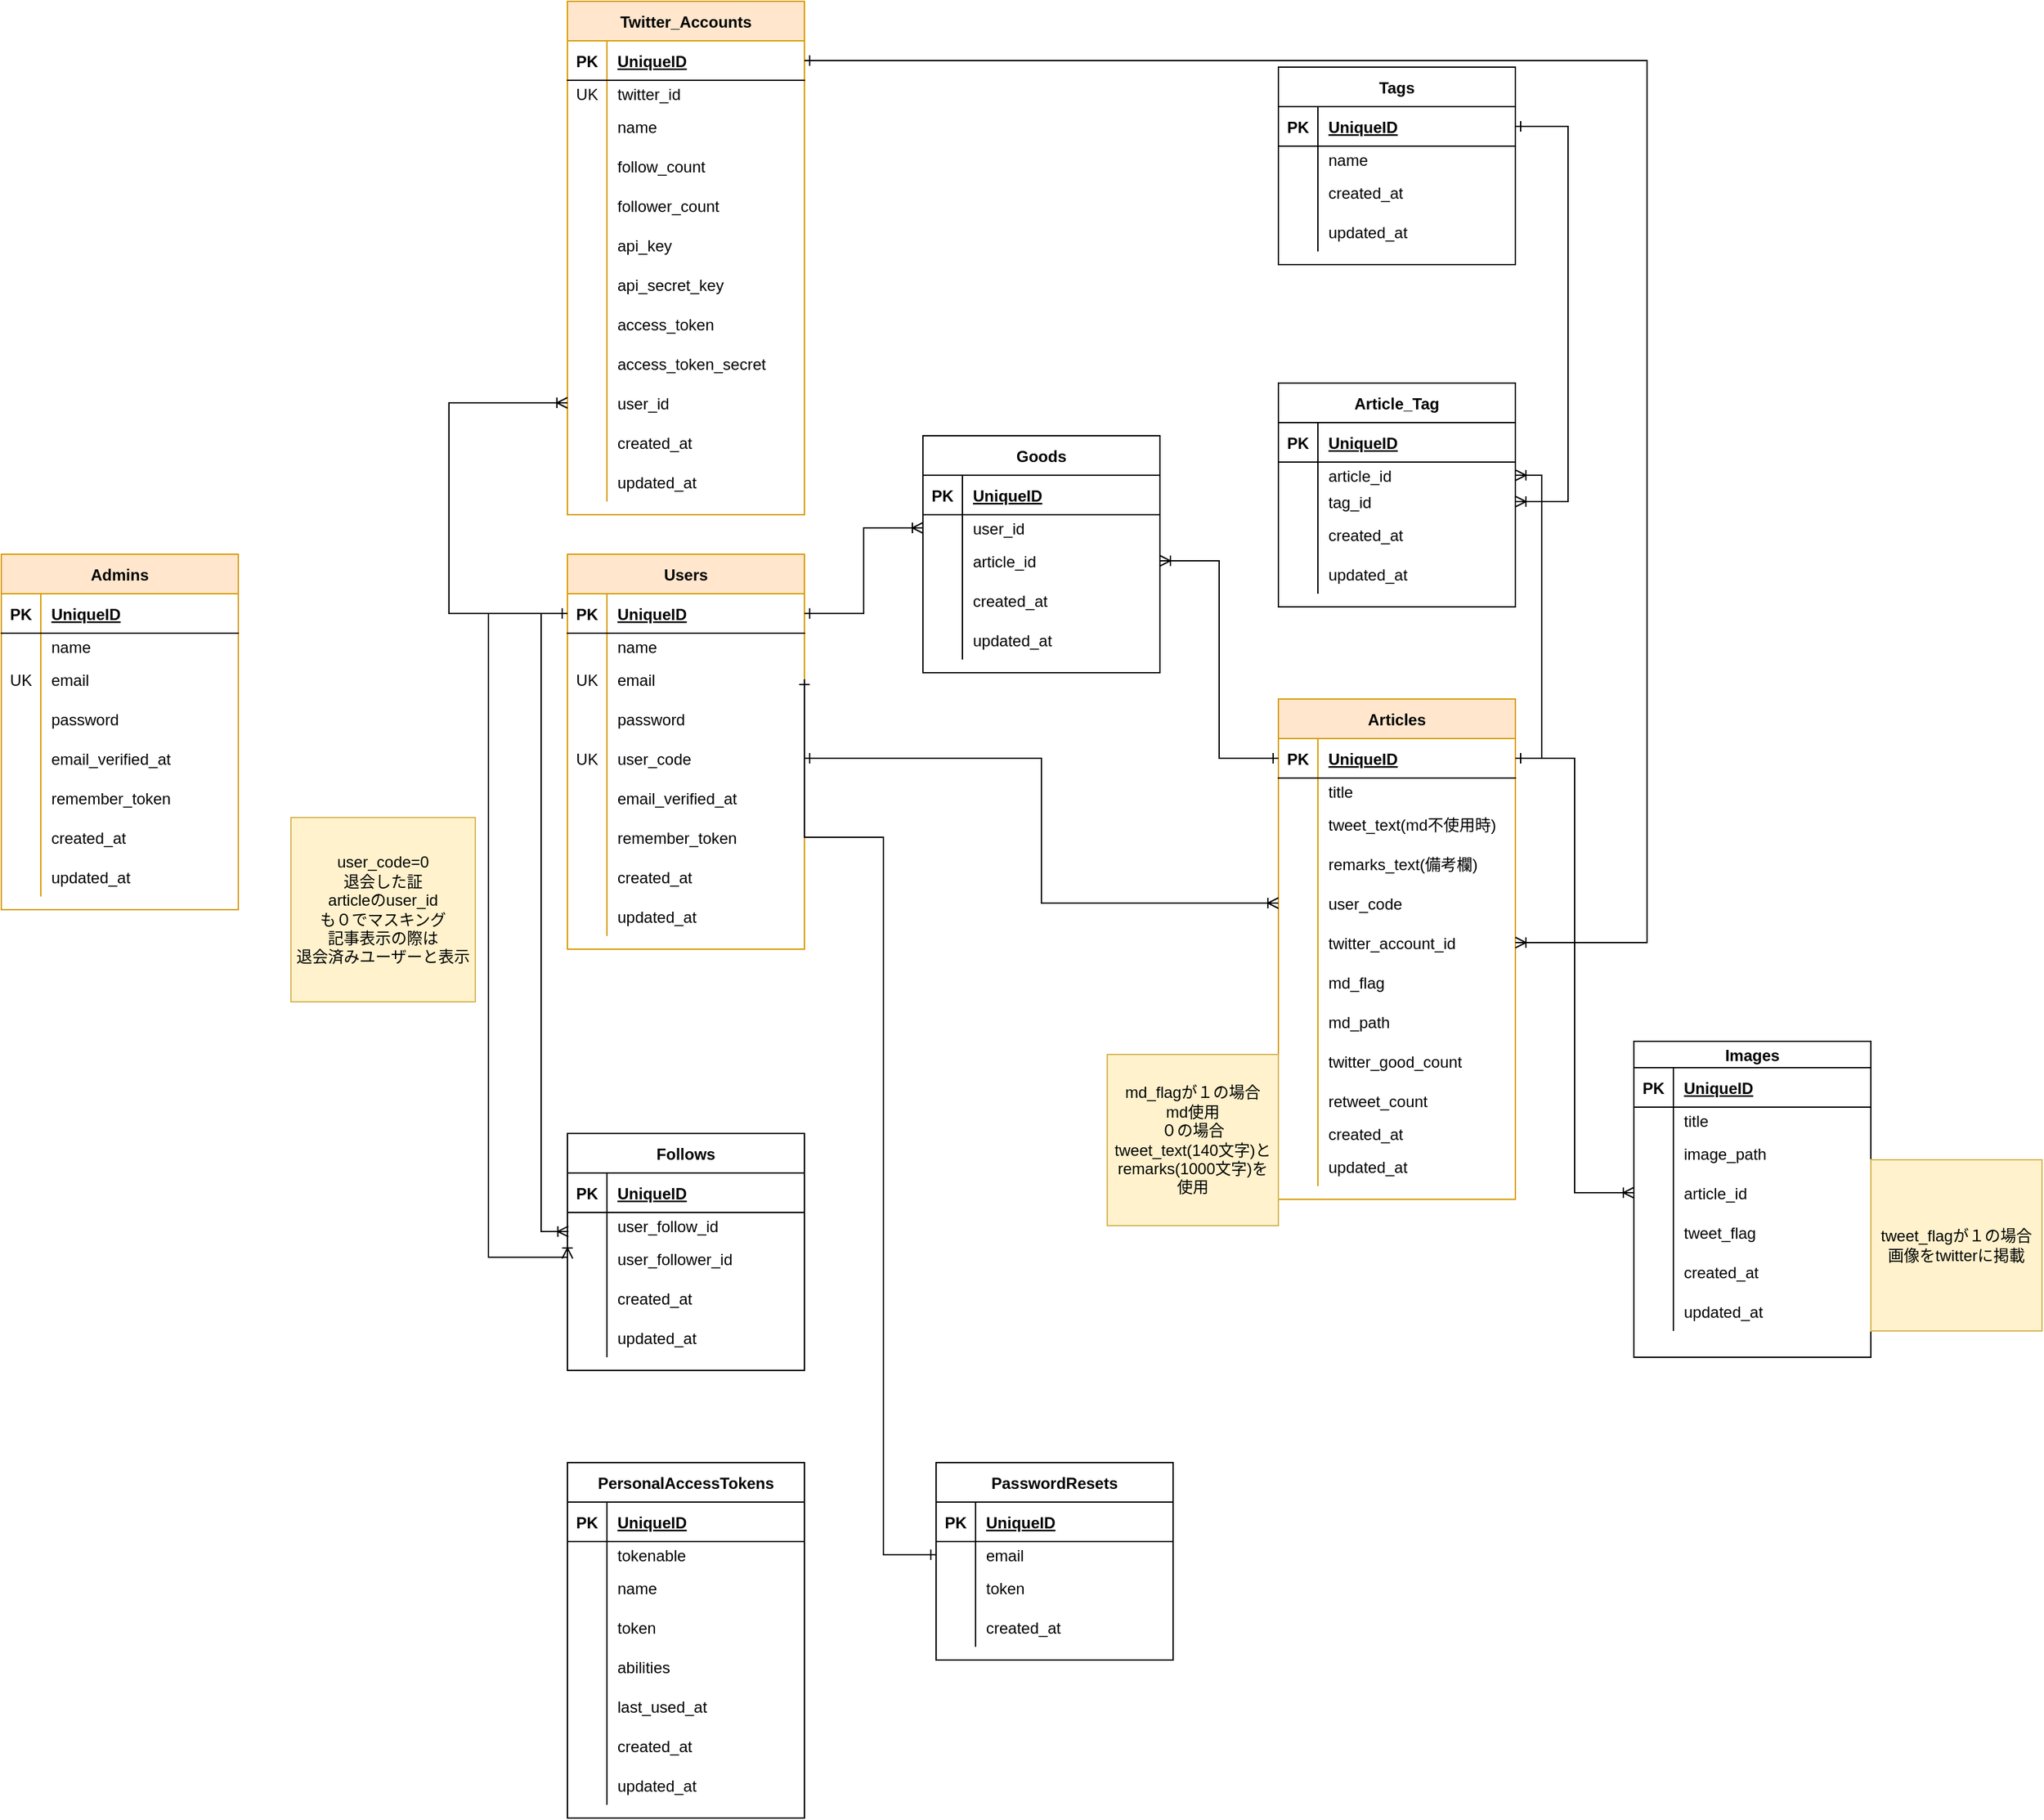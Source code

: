 <mxfile version="20.2.3" type="github" pages="2">
  <diagram id="76GOUhahsMwzmtKX1pMw" name="ER図">
    <mxGraphModel dx="1937" dy="2313" grid="1" gridSize="10" guides="1" tooltips="1" connect="1" arrows="1" fold="1" page="1" pageScale="1" pageWidth="827" pageHeight="1169" math="0" shadow="0">
      <root>
        <mxCell id="0" />
        <mxCell id="1" parent="0" />
        <mxCell id="2qpiWBJCY8DFm6SyE0_5-1" value="Users" style="shape=table;startSize=30;container=1;collapsible=1;childLayout=tableLayout;fixedRows=1;rowLines=0;fontStyle=1;align=center;resizeLast=1;fillColor=#ffe6cc;strokeColor=#d79b00;" vertex="1" parent="1">
          <mxGeometry x="90" y="120" width="180" height="300" as="geometry" />
        </mxCell>
        <mxCell id="2qpiWBJCY8DFm6SyE0_5-2" value="" style="shape=tableRow;horizontal=0;startSize=0;swimlaneHead=0;swimlaneBody=0;fillColor=none;collapsible=0;dropTarget=0;points=[[0,0.5],[1,0.5]];portConstraint=eastwest;top=0;left=0;right=0;bottom=1;" vertex="1" parent="2qpiWBJCY8DFm6SyE0_5-1">
          <mxGeometry y="30" width="180" height="30" as="geometry" />
        </mxCell>
        <mxCell id="2qpiWBJCY8DFm6SyE0_5-3" value="PK" style="shape=partialRectangle;connectable=0;fillColor=none;top=0;left=0;bottom=0;right=0;fontStyle=1;overflow=hidden;" vertex="1" parent="2qpiWBJCY8DFm6SyE0_5-2">
          <mxGeometry width="30" height="30" as="geometry">
            <mxRectangle width="30" height="30" as="alternateBounds" />
          </mxGeometry>
        </mxCell>
        <mxCell id="2qpiWBJCY8DFm6SyE0_5-4" value="UniqueID" style="shape=partialRectangle;connectable=0;fillColor=none;top=0;left=0;bottom=0;right=0;align=left;spacingLeft=6;fontStyle=5;overflow=hidden;" vertex="1" parent="2qpiWBJCY8DFm6SyE0_5-2">
          <mxGeometry x="30" width="150" height="30" as="geometry">
            <mxRectangle width="150" height="30" as="alternateBounds" />
          </mxGeometry>
        </mxCell>
        <mxCell id="2qpiWBJCY8DFm6SyE0_5-5" value="" style="shape=tableRow;horizontal=0;startSize=0;swimlaneHead=0;swimlaneBody=0;fillColor=none;collapsible=0;dropTarget=0;points=[[0,0.5],[1,0.5]];portConstraint=eastwest;top=0;left=0;right=0;bottom=0;" vertex="1" parent="2qpiWBJCY8DFm6SyE0_5-1">
          <mxGeometry y="60" width="180" height="20" as="geometry" />
        </mxCell>
        <mxCell id="2qpiWBJCY8DFm6SyE0_5-6" value="" style="shape=partialRectangle;connectable=0;fillColor=none;top=0;left=0;bottom=0;right=0;editable=1;overflow=hidden;" vertex="1" parent="2qpiWBJCY8DFm6SyE0_5-5">
          <mxGeometry width="30" height="20" as="geometry">
            <mxRectangle width="30" height="20" as="alternateBounds" />
          </mxGeometry>
        </mxCell>
        <mxCell id="2qpiWBJCY8DFm6SyE0_5-7" value="name" style="shape=partialRectangle;connectable=0;fillColor=none;top=0;left=0;bottom=0;right=0;align=left;spacingLeft=6;overflow=hidden;" vertex="1" parent="2qpiWBJCY8DFm6SyE0_5-5">
          <mxGeometry x="30" width="150" height="20" as="geometry">
            <mxRectangle width="150" height="20" as="alternateBounds" />
          </mxGeometry>
        </mxCell>
        <mxCell id="2qpiWBJCY8DFm6SyE0_5-8" value="" style="shape=tableRow;horizontal=0;startSize=0;swimlaneHead=0;swimlaneBody=0;fillColor=none;collapsible=0;dropTarget=0;points=[[0,0.5],[1,0.5]];portConstraint=eastwest;top=0;left=0;right=0;bottom=0;" vertex="1" parent="2qpiWBJCY8DFm6SyE0_5-1">
          <mxGeometry y="80" width="180" height="30" as="geometry" />
        </mxCell>
        <mxCell id="2qpiWBJCY8DFm6SyE0_5-9" value="UK" style="shape=partialRectangle;connectable=0;fillColor=none;top=0;left=0;bottom=0;right=0;editable=1;overflow=hidden;" vertex="1" parent="2qpiWBJCY8DFm6SyE0_5-8">
          <mxGeometry width="30" height="30" as="geometry">
            <mxRectangle width="30" height="30" as="alternateBounds" />
          </mxGeometry>
        </mxCell>
        <mxCell id="2qpiWBJCY8DFm6SyE0_5-10" value="email" style="shape=partialRectangle;connectable=0;fillColor=none;top=0;left=0;bottom=0;right=0;align=left;spacingLeft=6;overflow=hidden;" vertex="1" parent="2qpiWBJCY8DFm6SyE0_5-8">
          <mxGeometry x="30" width="150" height="30" as="geometry">
            <mxRectangle width="150" height="30" as="alternateBounds" />
          </mxGeometry>
        </mxCell>
        <mxCell id="2qpiWBJCY8DFm6SyE0_5-11" value="" style="shape=tableRow;horizontal=0;startSize=0;swimlaneHead=0;swimlaneBody=0;fillColor=none;collapsible=0;dropTarget=0;points=[[0,0.5],[1,0.5]];portConstraint=eastwest;top=0;left=0;right=0;bottom=0;" vertex="1" parent="2qpiWBJCY8DFm6SyE0_5-1">
          <mxGeometry y="110" width="180" height="30" as="geometry" />
        </mxCell>
        <mxCell id="2qpiWBJCY8DFm6SyE0_5-12" value="" style="shape=partialRectangle;connectable=0;fillColor=none;top=0;left=0;bottom=0;right=0;editable=1;overflow=hidden;" vertex="1" parent="2qpiWBJCY8DFm6SyE0_5-11">
          <mxGeometry width="30" height="30" as="geometry">
            <mxRectangle width="30" height="30" as="alternateBounds" />
          </mxGeometry>
        </mxCell>
        <mxCell id="2qpiWBJCY8DFm6SyE0_5-13" value="password" style="shape=partialRectangle;connectable=0;fillColor=none;top=0;left=0;bottom=0;right=0;align=left;spacingLeft=6;overflow=hidden;" vertex="1" parent="2qpiWBJCY8DFm6SyE0_5-11">
          <mxGeometry x="30" width="150" height="30" as="geometry">
            <mxRectangle width="150" height="30" as="alternateBounds" />
          </mxGeometry>
        </mxCell>
        <mxCell id="T1F7HU-UijNFK1tTcqgc-189" value="" style="shape=tableRow;horizontal=0;startSize=0;swimlaneHead=0;swimlaneBody=0;fillColor=none;collapsible=0;dropTarget=0;points=[[0,0.5],[1,0.5]];portConstraint=eastwest;top=0;left=0;right=0;bottom=0;" vertex="1" parent="2qpiWBJCY8DFm6SyE0_5-1">
          <mxGeometry y="140" width="180" height="30" as="geometry" />
        </mxCell>
        <mxCell id="T1F7HU-UijNFK1tTcqgc-190" value="UK" style="shape=partialRectangle;connectable=0;fillColor=none;top=0;left=0;bottom=0;right=0;editable=1;overflow=hidden;" vertex="1" parent="T1F7HU-UijNFK1tTcqgc-189">
          <mxGeometry width="30" height="30" as="geometry">
            <mxRectangle width="30" height="30" as="alternateBounds" />
          </mxGeometry>
        </mxCell>
        <mxCell id="T1F7HU-UijNFK1tTcqgc-191" value="user_code" style="shape=partialRectangle;connectable=0;fillColor=none;top=0;left=0;bottom=0;right=0;align=left;spacingLeft=6;overflow=hidden;" vertex="1" parent="T1F7HU-UijNFK1tTcqgc-189">
          <mxGeometry x="30" width="150" height="30" as="geometry">
            <mxRectangle width="150" height="30" as="alternateBounds" />
          </mxGeometry>
        </mxCell>
        <mxCell id="drMIi0RXFLQgCRpWavgl-1" value="" style="shape=tableRow;horizontal=0;startSize=0;swimlaneHead=0;swimlaneBody=0;fillColor=none;collapsible=0;dropTarget=0;points=[[0,0.5],[1,0.5]];portConstraint=eastwest;top=0;left=0;right=0;bottom=0;" vertex="1" parent="2qpiWBJCY8DFm6SyE0_5-1">
          <mxGeometry y="170" width="180" height="30" as="geometry" />
        </mxCell>
        <mxCell id="drMIi0RXFLQgCRpWavgl-2" value="" style="shape=partialRectangle;connectable=0;fillColor=none;top=0;left=0;bottom=0;right=0;editable=1;overflow=hidden;" vertex="1" parent="drMIi0RXFLQgCRpWavgl-1">
          <mxGeometry width="30" height="30" as="geometry">
            <mxRectangle width="30" height="30" as="alternateBounds" />
          </mxGeometry>
        </mxCell>
        <mxCell id="drMIi0RXFLQgCRpWavgl-3" value="email_verified_at" style="shape=partialRectangle;connectable=0;fillColor=none;top=0;left=0;bottom=0;right=0;align=left;spacingLeft=6;overflow=hidden;" vertex="1" parent="drMIi0RXFLQgCRpWavgl-1">
          <mxGeometry x="30" width="150" height="30" as="geometry">
            <mxRectangle width="150" height="30" as="alternateBounds" />
          </mxGeometry>
        </mxCell>
        <mxCell id="drMIi0RXFLQgCRpWavgl-4" value="" style="shape=tableRow;horizontal=0;startSize=0;swimlaneHead=0;swimlaneBody=0;fillColor=none;collapsible=0;dropTarget=0;points=[[0,0.5],[1,0.5]];portConstraint=eastwest;top=0;left=0;right=0;bottom=0;" vertex="1" parent="2qpiWBJCY8DFm6SyE0_5-1">
          <mxGeometry y="200" width="180" height="30" as="geometry" />
        </mxCell>
        <mxCell id="drMIi0RXFLQgCRpWavgl-5" value="" style="shape=partialRectangle;connectable=0;fillColor=none;top=0;left=0;bottom=0;right=0;editable=1;overflow=hidden;" vertex="1" parent="drMIi0RXFLQgCRpWavgl-4">
          <mxGeometry width="30" height="30" as="geometry">
            <mxRectangle width="30" height="30" as="alternateBounds" />
          </mxGeometry>
        </mxCell>
        <mxCell id="drMIi0RXFLQgCRpWavgl-6" value="remember_token" style="shape=partialRectangle;connectable=0;fillColor=none;top=0;left=0;bottom=0;right=0;align=left;spacingLeft=6;overflow=hidden;" vertex="1" parent="drMIi0RXFLQgCRpWavgl-4">
          <mxGeometry x="30" width="150" height="30" as="geometry">
            <mxRectangle width="150" height="30" as="alternateBounds" />
          </mxGeometry>
        </mxCell>
        <mxCell id="2qpiWBJCY8DFm6SyE0_5-14" value="" style="shape=tableRow;horizontal=0;startSize=0;swimlaneHead=0;swimlaneBody=0;fillColor=none;collapsible=0;dropTarget=0;points=[[0,0.5],[1,0.5]];portConstraint=eastwest;top=0;left=0;right=0;bottom=0;" vertex="1" parent="2qpiWBJCY8DFm6SyE0_5-1">
          <mxGeometry y="230" width="180" height="30" as="geometry" />
        </mxCell>
        <mxCell id="2qpiWBJCY8DFm6SyE0_5-15" value="" style="shape=partialRectangle;connectable=0;fillColor=none;top=0;left=0;bottom=0;right=0;editable=1;overflow=hidden;" vertex="1" parent="2qpiWBJCY8DFm6SyE0_5-14">
          <mxGeometry width="30" height="30" as="geometry">
            <mxRectangle width="30" height="30" as="alternateBounds" />
          </mxGeometry>
        </mxCell>
        <mxCell id="2qpiWBJCY8DFm6SyE0_5-16" value="created_at" style="shape=partialRectangle;connectable=0;fillColor=none;top=0;left=0;bottom=0;right=0;align=left;spacingLeft=6;overflow=hidden;" vertex="1" parent="2qpiWBJCY8DFm6SyE0_5-14">
          <mxGeometry x="30" width="150" height="30" as="geometry">
            <mxRectangle width="150" height="30" as="alternateBounds" />
          </mxGeometry>
        </mxCell>
        <mxCell id="2qpiWBJCY8DFm6SyE0_5-17" value="" style="shape=tableRow;horizontal=0;startSize=0;swimlaneHead=0;swimlaneBody=0;fillColor=none;collapsible=0;dropTarget=0;points=[[0,0.5],[1,0.5]];portConstraint=eastwest;top=0;left=0;right=0;bottom=0;" vertex="1" parent="2qpiWBJCY8DFm6SyE0_5-1">
          <mxGeometry y="260" width="180" height="30" as="geometry" />
        </mxCell>
        <mxCell id="2qpiWBJCY8DFm6SyE0_5-18" value="" style="shape=partialRectangle;connectable=0;fillColor=none;top=0;left=0;bottom=0;right=0;editable=1;overflow=hidden;" vertex="1" parent="2qpiWBJCY8DFm6SyE0_5-17">
          <mxGeometry width="30" height="30" as="geometry">
            <mxRectangle width="30" height="30" as="alternateBounds" />
          </mxGeometry>
        </mxCell>
        <mxCell id="2qpiWBJCY8DFm6SyE0_5-19" value="updated_at" style="shape=partialRectangle;connectable=0;fillColor=none;top=0;left=0;bottom=0;right=0;align=left;spacingLeft=6;overflow=hidden;" vertex="1" parent="2qpiWBJCY8DFm6SyE0_5-17">
          <mxGeometry x="30" width="150" height="30" as="geometry">
            <mxRectangle width="150" height="30" as="alternateBounds" />
          </mxGeometry>
        </mxCell>
        <mxCell id="2qpiWBJCY8DFm6SyE0_5-23" value="Articles" style="shape=table;startSize=30;container=1;collapsible=1;childLayout=tableLayout;fixedRows=1;rowLines=0;fontStyle=1;align=center;resizeLast=1;fillColor=#ffe6cc;strokeColor=#d79b00;" vertex="1" parent="1">
          <mxGeometry x="630" y="230" width="180" height="380" as="geometry" />
        </mxCell>
        <mxCell id="2qpiWBJCY8DFm6SyE0_5-24" value="" style="shape=tableRow;horizontal=0;startSize=0;swimlaneHead=0;swimlaneBody=0;fillColor=none;collapsible=0;dropTarget=0;points=[[0,0.5],[1,0.5]];portConstraint=eastwest;top=0;left=0;right=0;bottom=1;" vertex="1" parent="2qpiWBJCY8DFm6SyE0_5-23">
          <mxGeometry y="30" width="180" height="30" as="geometry" />
        </mxCell>
        <mxCell id="2qpiWBJCY8DFm6SyE0_5-25" value="PK" style="shape=partialRectangle;connectable=0;fillColor=none;top=0;left=0;bottom=0;right=0;fontStyle=1;overflow=hidden;" vertex="1" parent="2qpiWBJCY8DFm6SyE0_5-24">
          <mxGeometry width="30" height="30" as="geometry">
            <mxRectangle width="30" height="30" as="alternateBounds" />
          </mxGeometry>
        </mxCell>
        <mxCell id="2qpiWBJCY8DFm6SyE0_5-26" value="UniqueID" style="shape=partialRectangle;connectable=0;fillColor=none;top=0;left=0;bottom=0;right=0;align=left;spacingLeft=6;fontStyle=5;overflow=hidden;" vertex="1" parent="2qpiWBJCY8DFm6SyE0_5-24">
          <mxGeometry x="30" width="150" height="30" as="geometry">
            <mxRectangle width="150" height="30" as="alternateBounds" />
          </mxGeometry>
        </mxCell>
        <mxCell id="2qpiWBJCY8DFm6SyE0_5-27" value="" style="shape=tableRow;horizontal=0;startSize=0;swimlaneHead=0;swimlaneBody=0;fillColor=none;collapsible=0;dropTarget=0;points=[[0,0.5],[1,0.5]];portConstraint=eastwest;top=0;left=0;right=0;bottom=0;" vertex="1" parent="2qpiWBJCY8DFm6SyE0_5-23">
          <mxGeometry y="60" width="180" height="20" as="geometry" />
        </mxCell>
        <mxCell id="2qpiWBJCY8DFm6SyE0_5-28" value="" style="shape=partialRectangle;connectable=0;fillColor=none;top=0;left=0;bottom=0;right=0;editable=1;overflow=hidden;" vertex="1" parent="2qpiWBJCY8DFm6SyE0_5-27">
          <mxGeometry width="30" height="20" as="geometry">
            <mxRectangle width="30" height="20" as="alternateBounds" />
          </mxGeometry>
        </mxCell>
        <mxCell id="2qpiWBJCY8DFm6SyE0_5-29" value="title" style="shape=partialRectangle;connectable=0;fillColor=none;top=0;left=0;bottom=0;right=0;align=left;spacingLeft=6;overflow=hidden;" vertex="1" parent="2qpiWBJCY8DFm6SyE0_5-27">
          <mxGeometry x="30" width="150" height="20" as="geometry">
            <mxRectangle width="150" height="20" as="alternateBounds" />
          </mxGeometry>
        </mxCell>
        <mxCell id="2qpiWBJCY8DFm6SyE0_5-30" value="" style="shape=tableRow;horizontal=0;startSize=0;swimlaneHead=0;swimlaneBody=0;fillColor=none;collapsible=0;dropTarget=0;points=[[0,0.5],[1,0.5]];portConstraint=eastwest;top=0;left=0;right=0;bottom=0;" vertex="1" parent="2qpiWBJCY8DFm6SyE0_5-23">
          <mxGeometry y="80" width="180" height="30" as="geometry" />
        </mxCell>
        <mxCell id="2qpiWBJCY8DFm6SyE0_5-31" value="" style="shape=partialRectangle;connectable=0;fillColor=none;top=0;left=0;bottom=0;right=0;editable=1;overflow=hidden;" vertex="1" parent="2qpiWBJCY8DFm6SyE0_5-30">
          <mxGeometry width="30" height="30" as="geometry">
            <mxRectangle width="30" height="30" as="alternateBounds" />
          </mxGeometry>
        </mxCell>
        <mxCell id="2qpiWBJCY8DFm6SyE0_5-32" value="tweet_text(md不使用時)" style="shape=partialRectangle;connectable=0;fillColor=none;top=0;left=0;bottom=0;right=0;align=left;spacingLeft=6;overflow=hidden;" vertex="1" parent="2qpiWBJCY8DFm6SyE0_5-30">
          <mxGeometry x="30" width="150" height="30" as="geometry">
            <mxRectangle width="150" height="30" as="alternateBounds" />
          </mxGeometry>
        </mxCell>
        <mxCell id="T1F7HU-UijNFK1tTcqgc-178" value="" style="shape=tableRow;horizontal=0;startSize=0;swimlaneHead=0;swimlaneBody=0;fillColor=none;collapsible=0;dropTarget=0;points=[[0,0.5],[1,0.5]];portConstraint=eastwest;top=0;left=0;right=0;bottom=0;" vertex="1" parent="2qpiWBJCY8DFm6SyE0_5-23">
          <mxGeometry y="110" width="180" height="30" as="geometry" />
        </mxCell>
        <mxCell id="T1F7HU-UijNFK1tTcqgc-179" value="" style="shape=partialRectangle;connectable=0;fillColor=none;top=0;left=0;bottom=0;right=0;editable=1;overflow=hidden;" vertex="1" parent="T1F7HU-UijNFK1tTcqgc-178">
          <mxGeometry width="30" height="30" as="geometry">
            <mxRectangle width="30" height="30" as="alternateBounds" />
          </mxGeometry>
        </mxCell>
        <mxCell id="T1F7HU-UijNFK1tTcqgc-180" value="remarks_text(備考欄)" style="shape=partialRectangle;connectable=0;fillColor=none;top=0;left=0;bottom=0;right=0;align=left;spacingLeft=6;overflow=hidden;" vertex="1" parent="T1F7HU-UijNFK1tTcqgc-178">
          <mxGeometry x="30" width="150" height="30" as="geometry">
            <mxRectangle width="150" height="30" as="alternateBounds" />
          </mxGeometry>
        </mxCell>
        <mxCell id="T1F7HU-UijNFK1tTcqgc-60" value="" style="shape=tableRow;horizontal=0;startSize=0;swimlaneHead=0;swimlaneBody=0;fillColor=none;collapsible=0;dropTarget=0;points=[[0,0.5],[1,0.5]];portConstraint=eastwest;top=0;left=0;right=0;bottom=0;" vertex="1" parent="2qpiWBJCY8DFm6SyE0_5-23">
          <mxGeometry y="140" width="180" height="30" as="geometry" />
        </mxCell>
        <mxCell id="T1F7HU-UijNFK1tTcqgc-61" value="" style="shape=partialRectangle;connectable=0;fillColor=none;top=0;left=0;bottom=0;right=0;editable=1;overflow=hidden;" vertex="1" parent="T1F7HU-UijNFK1tTcqgc-60">
          <mxGeometry width="30" height="30" as="geometry">
            <mxRectangle width="30" height="30" as="alternateBounds" />
          </mxGeometry>
        </mxCell>
        <mxCell id="T1F7HU-UijNFK1tTcqgc-62" value="user_code" style="shape=partialRectangle;connectable=0;fillColor=none;top=0;left=0;bottom=0;right=0;align=left;spacingLeft=6;overflow=hidden;" vertex="1" parent="T1F7HU-UijNFK1tTcqgc-60">
          <mxGeometry x="30" width="150" height="30" as="geometry">
            <mxRectangle width="150" height="30" as="alternateBounds" />
          </mxGeometry>
        </mxCell>
        <mxCell id="jMgzuJ51sdLMm0X4ZHbR-32" value="" style="shape=tableRow;horizontal=0;startSize=0;swimlaneHead=0;swimlaneBody=0;fillColor=none;collapsible=0;dropTarget=0;points=[[0,0.5],[1,0.5]];portConstraint=eastwest;top=0;left=0;right=0;bottom=0;" vertex="1" parent="2qpiWBJCY8DFm6SyE0_5-23">
          <mxGeometry y="170" width="180" height="30" as="geometry" />
        </mxCell>
        <mxCell id="jMgzuJ51sdLMm0X4ZHbR-33" value="" style="shape=partialRectangle;connectable=0;fillColor=none;top=0;left=0;bottom=0;right=0;editable=1;overflow=hidden;" vertex="1" parent="jMgzuJ51sdLMm0X4ZHbR-32">
          <mxGeometry width="30" height="30" as="geometry">
            <mxRectangle width="30" height="30" as="alternateBounds" />
          </mxGeometry>
        </mxCell>
        <mxCell id="jMgzuJ51sdLMm0X4ZHbR-34" value="twitter_account_id" style="shape=partialRectangle;connectable=0;fillColor=none;top=0;left=0;bottom=0;right=0;align=left;spacingLeft=6;overflow=hidden;" vertex="1" parent="jMgzuJ51sdLMm0X4ZHbR-32">
          <mxGeometry x="30" width="150" height="30" as="geometry">
            <mxRectangle width="150" height="30" as="alternateBounds" />
          </mxGeometry>
        </mxCell>
        <mxCell id="T1F7HU-UijNFK1tTcqgc-152" value="" style="shape=tableRow;horizontal=0;startSize=0;swimlaneHead=0;swimlaneBody=0;fillColor=none;collapsible=0;dropTarget=0;points=[[0,0.5],[1,0.5]];portConstraint=eastwest;top=0;left=0;right=0;bottom=0;" vertex="1" parent="2qpiWBJCY8DFm6SyE0_5-23">
          <mxGeometry y="200" width="180" height="30" as="geometry" />
        </mxCell>
        <mxCell id="T1F7HU-UijNFK1tTcqgc-153" value="" style="shape=partialRectangle;connectable=0;fillColor=none;top=0;left=0;bottom=0;right=0;editable=1;overflow=hidden;" vertex="1" parent="T1F7HU-UijNFK1tTcqgc-152">
          <mxGeometry width="30" height="30" as="geometry">
            <mxRectangle width="30" height="30" as="alternateBounds" />
          </mxGeometry>
        </mxCell>
        <mxCell id="T1F7HU-UijNFK1tTcqgc-154" value="md_flag" style="shape=partialRectangle;connectable=0;fillColor=none;top=0;left=0;bottom=0;right=0;align=left;spacingLeft=6;overflow=hidden;" vertex="1" parent="T1F7HU-UijNFK1tTcqgc-152">
          <mxGeometry x="30" width="150" height="30" as="geometry">
            <mxRectangle width="150" height="30" as="alternateBounds" />
          </mxGeometry>
        </mxCell>
        <mxCell id="T1F7HU-UijNFK1tTcqgc-174" value="" style="shape=tableRow;horizontal=0;startSize=0;swimlaneHead=0;swimlaneBody=0;fillColor=none;collapsible=0;dropTarget=0;points=[[0,0.5],[1,0.5]];portConstraint=eastwest;top=0;left=0;right=0;bottom=0;" vertex="1" parent="2qpiWBJCY8DFm6SyE0_5-23">
          <mxGeometry y="230" width="180" height="30" as="geometry" />
        </mxCell>
        <mxCell id="T1F7HU-UijNFK1tTcqgc-175" value="" style="shape=partialRectangle;connectable=0;fillColor=none;top=0;left=0;bottom=0;right=0;editable=1;overflow=hidden;" vertex="1" parent="T1F7HU-UijNFK1tTcqgc-174">
          <mxGeometry width="30" height="30" as="geometry">
            <mxRectangle width="30" height="30" as="alternateBounds" />
          </mxGeometry>
        </mxCell>
        <mxCell id="T1F7HU-UijNFK1tTcqgc-176" value="md_path" style="shape=partialRectangle;connectable=0;fillColor=none;top=0;left=0;bottom=0;right=0;align=left;spacingLeft=6;overflow=hidden;" vertex="1" parent="T1F7HU-UijNFK1tTcqgc-174">
          <mxGeometry x="30" width="150" height="30" as="geometry">
            <mxRectangle width="150" height="30" as="alternateBounds" />
          </mxGeometry>
        </mxCell>
        <mxCell id="jMgzuJ51sdLMm0X4ZHbR-26" value="" style="shape=tableRow;horizontal=0;startSize=0;swimlaneHead=0;swimlaneBody=0;fillColor=none;collapsible=0;dropTarget=0;points=[[0,0.5],[1,0.5]];portConstraint=eastwest;top=0;left=0;right=0;bottom=0;" vertex="1" parent="2qpiWBJCY8DFm6SyE0_5-23">
          <mxGeometry y="260" width="180" height="30" as="geometry" />
        </mxCell>
        <mxCell id="jMgzuJ51sdLMm0X4ZHbR-27" value="" style="shape=partialRectangle;connectable=0;fillColor=none;top=0;left=0;bottom=0;right=0;editable=1;overflow=hidden;" vertex="1" parent="jMgzuJ51sdLMm0X4ZHbR-26">
          <mxGeometry width="30" height="30" as="geometry">
            <mxRectangle width="30" height="30" as="alternateBounds" />
          </mxGeometry>
        </mxCell>
        <mxCell id="jMgzuJ51sdLMm0X4ZHbR-28" value="twitter_good_count" style="shape=partialRectangle;connectable=0;fillColor=none;top=0;left=0;bottom=0;right=0;align=left;spacingLeft=6;overflow=hidden;" vertex="1" parent="jMgzuJ51sdLMm0X4ZHbR-26">
          <mxGeometry x="30" width="150" height="30" as="geometry">
            <mxRectangle width="150" height="30" as="alternateBounds" />
          </mxGeometry>
        </mxCell>
        <mxCell id="jMgzuJ51sdLMm0X4ZHbR-29" value="" style="shape=tableRow;horizontal=0;startSize=0;swimlaneHead=0;swimlaneBody=0;fillColor=none;collapsible=0;dropTarget=0;points=[[0,0.5],[1,0.5]];portConstraint=eastwest;top=0;left=0;right=0;bottom=0;" vertex="1" parent="2qpiWBJCY8DFm6SyE0_5-23">
          <mxGeometry y="290" width="180" height="30" as="geometry" />
        </mxCell>
        <mxCell id="jMgzuJ51sdLMm0X4ZHbR-30" value="" style="shape=partialRectangle;connectable=0;fillColor=none;top=0;left=0;bottom=0;right=0;editable=1;overflow=hidden;" vertex="1" parent="jMgzuJ51sdLMm0X4ZHbR-29">
          <mxGeometry width="30" height="30" as="geometry">
            <mxRectangle width="30" height="30" as="alternateBounds" />
          </mxGeometry>
        </mxCell>
        <mxCell id="jMgzuJ51sdLMm0X4ZHbR-31" value="retweet_count" style="shape=partialRectangle;connectable=0;fillColor=none;top=0;left=0;bottom=0;right=0;align=left;spacingLeft=6;overflow=hidden;" vertex="1" parent="jMgzuJ51sdLMm0X4ZHbR-29">
          <mxGeometry x="30" width="150" height="30" as="geometry">
            <mxRectangle width="150" height="30" as="alternateBounds" />
          </mxGeometry>
        </mxCell>
        <mxCell id="2qpiWBJCY8DFm6SyE0_5-36" value="" style="shape=tableRow;horizontal=0;startSize=0;swimlaneHead=0;swimlaneBody=0;fillColor=none;collapsible=0;dropTarget=0;points=[[0,0.5],[1,0.5]];portConstraint=eastwest;top=0;left=0;right=0;bottom=0;" vertex="1" parent="2qpiWBJCY8DFm6SyE0_5-23">
          <mxGeometry y="320" width="180" height="20" as="geometry" />
        </mxCell>
        <mxCell id="2qpiWBJCY8DFm6SyE0_5-37" value="" style="shape=partialRectangle;connectable=0;fillColor=none;top=0;left=0;bottom=0;right=0;editable=1;overflow=hidden;" vertex="1" parent="2qpiWBJCY8DFm6SyE0_5-36">
          <mxGeometry width="30" height="20" as="geometry">
            <mxRectangle width="30" height="20" as="alternateBounds" />
          </mxGeometry>
        </mxCell>
        <mxCell id="2qpiWBJCY8DFm6SyE0_5-38" value="created_at" style="shape=partialRectangle;connectable=0;fillColor=none;top=0;left=0;bottom=0;right=0;align=left;spacingLeft=6;overflow=hidden;" vertex="1" parent="2qpiWBJCY8DFm6SyE0_5-36">
          <mxGeometry x="30" width="150" height="20" as="geometry">
            <mxRectangle width="150" height="20" as="alternateBounds" />
          </mxGeometry>
        </mxCell>
        <mxCell id="2qpiWBJCY8DFm6SyE0_5-39" value="" style="shape=tableRow;horizontal=0;startSize=0;swimlaneHead=0;swimlaneBody=0;fillColor=none;collapsible=0;dropTarget=0;points=[[0,0.5],[1,0.5]];portConstraint=eastwest;top=0;left=0;right=0;bottom=0;" vertex="1" parent="2qpiWBJCY8DFm6SyE0_5-23">
          <mxGeometry y="340" width="180" height="30" as="geometry" />
        </mxCell>
        <mxCell id="2qpiWBJCY8DFm6SyE0_5-40" value="" style="shape=partialRectangle;connectable=0;fillColor=none;top=0;left=0;bottom=0;right=0;editable=1;overflow=hidden;" vertex="1" parent="2qpiWBJCY8DFm6SyE0_5-39">
          <mxGeometry width="30" height="30" as="geometry">
            <mxRectangle width="30" height="30" as="alternateBounds" />
          </mxGeometry>
        </mxCell>
        <mxCell id="2qpiWBJCY8DFm6SyE0_5-41" value="updated_at" style="shape=partialRectangle;connectable=0;fillColor=none;top=0;left=0;bottom=0;right=0;align=left;spacingLeft=6;overflow=hidden;" vertex="1" parent="2qpiWBJCY8DFm6SyE0_5-39">
          <mxGeometry x="30" width="150" height="30" as="geometry">
            <mxRectangle width="150" height="30" as="alternateBounds" />
          </mxGeometry>
        </mxCell>
        <mxCell id="T1F7HU-UijNFK1tTcqgc-1" value="Images" style="shape=table;startSize=20;container=1;collapsible=1;childLayout=tableLayout;fixedRows=1;rowLines=0;fontStyle=1;align=center;resizeLast=1;" vertex="1" parent="1">
          <mxGeometry x="900" y="490" width="180" height="240" as="geometry" />
        </mxCell>
        <mxCell id="T1F7HU-UijNFK1tTcqgc-2" value="" style="shape=tableRow;horizontal=0;startSize=0;swimlaneHead=0;swimlaneBody=0;fillColor=none;collapsible=0;dropTarget=0;points=[[0,0.5],[1,0.5]];portConstraint=eastwest;top=0;left=0;right=0;bottom=1;" vertex="1" parent="T1F7HU-UijNFK1tTcqgc-1">
          <mxGeometry y="20" width="180" height="30" as="geometry" />
        </mxCell>
        <mxCell id="T1F7HU-UijNFK1tTcqgc-3" value="PK" style="shape=partialRectangle;connectable=0;fillColor=none;top=0;left=0;bottom=0;right=0;fontStyle=1;overflow=hidden;" vertex="1" parent="T1F7HU-UijNFK1tTcqgc-2">
          <mxGeometry width="30" height="30" as="geometry">
            <mxRectangle width="30" height="30" as="alternateBounds" />
          </mxGeometry>
        </mxCell>
        <mxCell id="T1F7HU-UijNFK1tTcqgc-4" value="UniqueID" style="shape=partialRectangle;connectable=0;fillColor=none;top=0;left=0;bottom=0;right=0;align=left;spacingLeft=6;fontStyle=5;overflow=hidden;" vertex="1" parent="T1F7HU-UijNFK1tTcqgc-2">
          <mxGeometry x="30" width="150" height="30" as="geometry">
            <mxRectangle width="150" height="30" as="alternateBounds" />
          </mxGeometry>
        </mxCell>
        <mxCell id="T1F7HU-UijNFK1tTcqgc-5" value="" style="shape=tableRow;horizontal=0;startSize=0;swimlaneHead=0;swimlaneBody=0;fillColor=none;collapsible=0;dropTarget=0;points=[[0,0.5],[1,0.5]];portConstraint=eastwest;top=0;left=0;right=0;bottom=0;" vertex="1" parent="T1F7HU-UijNFK1tTcqgc-1">
          <mxGeometry y="50" width="180" height="20" as="geometry" />
        </mxCell>
        <mxCell id="T1F7HU-UijNFK1tTcqgc-6" value="" style="shape=partialRectangle;connectable=0;fillColor=none;top=0;left=0;bottom=0;right=0;editable=1;overflow=hidden;" vertex="1" parent="T1F7HU-UijNFK1tTcqgc-5">
          <mxGeometry width="30" height="20" as="geometry">
            <mxRectangle width="30" height="20" as="alternateBounds" />
          </mxGeometry>
        </mxCell>
        <mxCell id="T1F7HU-UijNFK1tTcqgc-7" value="title" style="shape=partialRectangle;connectable=0;fillColor=none;top=0;left=0;bottom=0;right=0;align=left;spacingLeft=6;overflow=hidden;" vertex="1" parent="T1F7HU-UijNFK1tTcqgc-5">
          <mxGeometry x="30" width="150" height="20" as="geometry">
            <mxRectangle width="150" height="20" as="alternateBounds" />
          </mxGeometry>
        </mxCell>
        <mxCell id="T1F7HU-UijNFK1tTcqgc-11" value="" style="shape=tableRow;horizontal=0;startSize=0;swimlaneHead=0;swimlaneBody=0;fillColor=none;collapsible=0;dropTarget=0;points=[[0,0.5],[1,0.5]];portConstraint=eastwest;top=0;left=0;right=0;bottom=0;" vertex="1" parent="T1F7HU-UijNFK1tTcqgc-1">
          <mxGeometry y="70" width="180" height="30" as="geometry" />
        </mxCell>
        <mxCell id="T1F7HU-UijNFK1tTcqgc-12" value="" style="shape=partialRectangle;connectable=0;fillColor=none;top=0;left=0;bottom=0;right=0;editable=1;overflow=hidden;" vertex="1" parent="T1F7HU-UijNFK1tTcqgc-11">
          <mxGeometry width="30" height="30" as="geometry">
            <mxRectangle width="30" height="30" as="alternateBounds" />
          </mxGeometry>
        </mxCell>
        <mxCell id="T1F7HU-UijNFK1tTcqgc-13" value="image_path" style="shape=partialRectangle;connectable=0;fillColor=none;top=0;left=0;bottom=0;right=0;align=left;spacingLeft=6;overflow=hidden;" vertex="1" parent="T1F7HU-UijNFK1tTcqgc-11">
          <mxGeometry x="30" width="150" height="30" as="geometry">
            <mxRectangle width="150" height="30" as="alternateBounds" />
          </mxGeometry>
        </mxCell>
        <mxCell id="T1F7HU-UijNFK1tTcqgc-182" value="" style="shape=tableRow;horizontal=0;startSize=0;swimlaneHead=0;swimlaneBody=0;fillColor=none;collapsible=0;dropTarget=0;points=[[0,0.5],[1,0.5]];portConstraint=eastwest;top=0;left=0;right=0;bottom=0;" vertex="1" parent="T1F7HU-UijNFK1tTcqgc-1">
          <mxGeometry y="100" width="180" height="30" as="geometry" />
        </mxCell>
        <mxCell id="T1F7HU-UijNFK1tTcqgc-183" value="" style="shape=partialRectangle;connectable=0;fillColor=none;top=0;left=0;bottom=0;right=0;editable=1;overflow=hidden;" vertex="1" parent="T1F7HU-UijNFK1tTcqgc-182">
          <mxGeometry width="30" height="30" as="geometry">
            <mxRectangle width="30" height="30" as="alternateBounds" />
          </mxGeometry>
        </mxCell>
        <mxCell id="T1F7HU-UijNFK1tTcqgc-184" value="article_id" style="shape=partialRectangle;connectable=0;fillColor=none;top=0;left=0;bottom=0;right=0;align=left;spacingLeft=6;overflow=hidden;" vertex="1" parent="T1F7HU-UijNFK1tTcqgc-182">
          <mxGeometry x="30" width="150" height="30" as="geometry">
            <mxRectangle width="150" height="30" as="alternateBounds" />
          </mxGeometry>
        </mxCell>
        <mxCell id="T1F7HU-UijNFK1tTcqgc-185" value="" style="shape=tableRow;horizontal=0;startSize=0;swimlaneHead=0;swimlaneBody=0;fillColor=none;collapsible=0;dropTarget=0;points=[[0,0.5],[1,0.5]];portConstraint=eastwest;top=0;left=0;right=0;bottom=0;" vertex="1" parent="T1F7HU-UijNFK1tTcqgc-1">
          <mxGeometry y="130" width="180" height="30" as="geometry" />
        </mxCell>
        <mxCell id="T1F7HU-UijNFK1tTcqgc-186" value="" style="shape=partialRectangle;connectable=0;fillColor=none;top=0;left=0;bottom=0;right=0;editable=1;overflow=hidden;" vertex="1" parent="T1F7HU-UijNFK1tTcqgc-185">
          <mxGeometry width="30" height="30" as="geometry">
            <mxRectangle width="30" height="30" as="alternateBounds" />
          </mxGeometry>
        </mxCell>
        <mxCell id="T1F7HU-UijNFK1tTcqgc-187" value="tweet_flag" style="shape=partialRectangle;connectable=0;fillColor=none;top=0;left=0;bottom=0;right=0;align=left;spacingLeft=6;overflow=hidden;" vertex="1" parent="T1F7HU-UijNFK1tTcqgc-185">
          <mxGeometry x="30" width="150" height="30" as="geometry">
            <mxRectangle width="150" height="30" as="alternateBounds" />
          </mxGeometry>
        </mxCell>
        <mxCell id="T1F7HU-UijNFK1tTcqgc-14" value="" style="shape=tableRow;horizontal=0;startSize=0;swimlaneHead=0;swimlaneBody=0;fillColor=none;collapsible=0;dropTarget=0;points=[[0,0.5],[1,0.5]];portConstraint=eastwest;top=0;left=0;right=0;bottom=0;" vertex="1" parent="T1F7HU-UijNFK1tTcqgc-1">
          <mxGeometry y="160" width="180" height="30" as="geometry" />
        </mxCell>
        <mxCell id="T1F7HU-UijNFK1tTcqgc-15" value="" style="shape=partialRectangle;connectable=0;fillColor=none;top=0;left=0;bottom=0;right=0;editable=1;overflow=hidden;" vertex="1" parent="T1F7HU-UijNFK1tTcqgc-14">
          <mxGeometry width="30" height="30" as="geometry">
            <mxRectangle width="30" height="30" as="alternateBounds" />
          </mxGeometry>
        </mxCell>
        <mxCell id="T1F7HU-UijNFK1tTcqgc-16" value="created_at" style="shape=partialRectangle;connectable=0;fillColor=none;top=0;left=0;bottom=0;right=0;align=left;spacingLeft=6;overflow=hidden;" vertex="1" parent="T1F7HU-UijNFK1tTcqgc-14">
          <mxGeometry x="30" width="150" height="30" as="geometry">
            <mxRectangle width="150" height="30" as="alternateBounds" />
          </mxGeometry>
        </mxCell>
        <mxCell id="T1F7HU-UijNFK1tTcqgc-17" value="" style="shape=tableRow;horizontal=0;startSize=0;swimlaneHead=0;swimlaneBody=0;fillColor=none;collapsible=0;dropTarget=0;points=[[0,0.5],[1,0.5]];portConstraint=eastwest;top=0;left=0;right=0;bottom=0;" vertex="1" parent="T1F7HU-UijNFK1tTcqgc-1">
          <mxGeometry y="190" width="180" height="30" as="geometry" />
        </mxCell>
        <mxCell id="T1F7HU-UijNFK1tTcqgc-18" value="" style="shape=partialRectangle;connectable=0;fillColor=none;top=0;left=0;bottom=0;right=0;editable=1;overflow=hidden;" vertex="1" parent="T1F7HU-UijNFK1tTcqgc-17">
          <mxGeometry width="30" height="30" as="geometry">
            <mxRectangle width="30" height="30" as="alternateBounds" />
          </mxGeometry>
        </mxCell>
        <mxCell id="T1F7HU-UijNFK1tTcqgc-19" value="updated_at" style="shape=partialRectangle;connectable=0;fillColor=none;top=0;left=0;bottom=0;right=0;align=left;spacingLeft=6;overflow=hidden;" vertex="1" parent="T1F7HU-UijNFK1tTcqgc-17">
          <mxGeometry x="30" width="150" height="30" as="geometry">
            <mxRectangle width="150" height="30" as="alternateBounds" />
          </mxGeometry>
        </mxCell>
        <mxCell id="T1F7HU-UijNFK1tTcqgc-59" style="edgeStyle=orthogonalEdgeStyle;rounded=0;orthogonalLoop=1;jettySize=auto;html=1;entryX=0;entryY=0.5;entryDx=0;entryDy=0;startArrow=ERone;startFill=0;endArrow=ERoneToMany;endFill=0;exitX=1;exitY=0.5;exitDx=0;exitDy=0;" edge="1" parent="1" source="2qpiWBJCY8DFm6SyE0_5-24" target="T1F7HU-UijNFK1tTcqgc-182">
          <mxGeometry relative="1" as="geometry" />
        </mxCell>
        <mxCell id="T1F7HU-UijNFK1tTcqgc-63" style="edgeStyle=orthogonalEdgeStyle;rounded=0;orthogonalLoop=1;jettySize=auto;html=1;entryX=0;entryY=0.5;entryDx=0;entryDy=0;startArrow=ERone;startFill=0;endArrow=ERoneToMany;endFill=0;exitX=1;exitY=0.5;exitDx=0;exitDy=0;" edge="1" parent="1" source="T1F7HU-UijNFK1tTcqgc-189" target="T1F7HU-UijNFK1tTcqgc-60">
          <mxGeometry relative="1" as="geometry" />
        </mxCell>
        <mxCell id="T1F7HU-UijNFK1tTcqgc-64" value="Goods" style="shape=table;startSize=30;container=1;collapsible=1;childLayout=tableLayout;fixedRows=1;rowLines=0;fontStyle=1;align=center;resizeLast=1;" vertex="1" parent="1">
          <mxGeometry x="360" y="30" width="180" height="180" as="geometry" />
        </mxCell>
        <mxCell id="T1F7HU-UijNFK1tTcqgc-65" value="" style="shape=tableRow;horizontal=0;startSize=0;swimlaneHead=0;swimlaneBody=0;fillColor=none;collapsible=0;dropTarget=0;points=[[0,0.5],[1,0.5]];portConstraint=eastwest;top=0;left=0;right=0;bottom=1;" vertex="1" parent="T1F7HU-UijNFK1tTcqgc-64">
          <mxGeometry y="30" width="180" height="30" as="geometry" />
        </mxCell>
        <mxCell id="T1F7HU-UijNFK1tTcqgc-66" value="PK" style="shape=partialRectangle;connectable=0;fillColor=none;top=0;left=0;bottom=0;right=0;fontStyle=1;overflow=hidden;" vertex="1" parent="T1F7HU-UijNFK1tTcqgc-65">
          <mxGeometry width="30" height="30" as="geometry">
            <mxRectangle width="30" height="30" as="alternateBounds" />
          </mxGeometry>
        </mxCell>
        <mxCell id="T1F7HU-UijNFK1tTcqgc-67" value="UniqueID" style="shape=partialRectangle;connectable=0;fillColor=none;top=0;left=0;bottom=0;right=0;align=left;spacingLeft=6;fontStyle=5;overflow=hidden;" vertex="1" parent="T1F7HU-UijNFK1tTcqgc-65">
          <mxGeometry x="30" width="150" height="30" as="geometry">
            <mxRectangle width="150" height="30" as="alternateBounds" />
          </mxGeometry>
        </mxCell>
        <mxCell id="T1F7HU-UijNFK1tTcqgc-68" value="" style="shape=tableRow;horizontal=0;startSize=0;swimlaneHead=0;swimlaneBody=0;fillColor=none;collapsible=0;dropTarget=0;points=[[0,0.5],[1,0.5]];portConstraint=eastwest;top=0;left=0;right=0;bottom=0;" vertex="1" parent="T1F7HU-UijNFK1tTcqgc-64">
          <mxGeometry y="60" width="180" height="20" as="geometry" />
        </mxCell>
        <mxCell id="T1F7HU-UijNFK1tTcqgc-69" value="" style="shape=partialRectangle;connectable=0;fillColor=none;top=0;left=0;bottom=0;right=0;editable=1;overflow=hidden;" vertex="1" parent="T1F7HU-UijNFK1tTcqgc-68">
          <mxGeometry width="30" height="20" as="geometry">
            <mxRectangle width="30" height="20" as="alternateBounds" />
          </mxGeometry>
        </mxCell>
        <mxCell id="T1F7HU-UijNFK1tTcqgc-70" value="user_id" style="shape=partialRectangle;connectable=0;fillColor=none;top=0;left=0;bottom=0;right=0;align=left;spacingLeft=6;overflow=hidden;" vertex="1" parent="T1F7HU-UijNFK1tTcqgc-68">
          <mxGeometry x="30" width="150" height="20" as="geometry">
            <mxRectangle width="150" height="20" as="alternateBounds" />
          </mxGeometry>
        </mxCell>
        <mxCell id="T1F7HU-UijNFK1tTcqgc-71" value="" style="shape=tableRow;horizontal=0;startSize=0;swimlaneHead=0;swimlaneBody=0;fillColor=none;collapsible=0;dropTarget=0;points=[[0,0.5],[1,0.5]];portConstraint=eastwest;top=0;left=0;right=0;bottom=0;" vertex="1" parent="T1F7HU-UijNFK1tTcqgc-64">
          <mxGeometry y="80" width="180" height="30" as="geometry" />
        </mxCell>
        <mxCell id="T1F7HU-UijNFK1tTcqgc-72" value="" style="shape=partialRectangle;connectable=0;fillColor=none;top=0;left=0;bottom=0;right=0;editable=1;overflow=hidden;" vertex="1" parent="T1F7HU-UijNFK1tTcqgc-71">
          <mxGeometry width="30" height="30" as="geometry">
            <mxRectangle width="30" height="30" as="alternateBounds" />
          </mxGeometry>
        </mxCell>
        <mxCell id="T1F7HU-UijNFK1tTcqgc-73" value="article_id" style="shape=partialRectangle;connectable=0;fillColor=none;top=0;left=0;bottom=0;right=0;align=left;spacingLeft=6;overflow=hidden;" vertex="1" parent="T1F7HU-UijNFK1tTcqgc-71">
          <mxGeometry x="30" width="150" height="30" as="geometry">
            <mxRectangle width="150" height="30" as="alternateBounds" />
          </mxGeometry>
        </mxCell>
        <mxCell id="T1F7HU-UijNFK1tTcqgc-74" value="" style="shape=tableRow;horizontal=0;startSize=0;swimlaneHead=0;swimlaneBody=0;fillColor=none;collapsible=0;dropTarget=0;points=[[0,0.5],[1,0.5]];portConstraint=eastwest;top=0;left=0;right=0;bottom=0;" vertex="1" parent="T1F7HU-UijNFK1tTcqgc-64">
          <mxGeometry y="110" width="180" height="30" as="geometry" />
        </mxCell>
        <mxCell id="T1F7HU-UijNFK1tTcqgc-75" value="" style="shape=partialRectangle;connectable=0;fillColor=none;top=0;left=0;bottom=0;right=0;editable=1;overflow=hidden;" vertex="1" parent="T1F7HU-UijNFK1tTcqgc-74">
          <mxGeometry width="30" height="30" as="geometry">
            <mxRectangle width="30" height="30" as="alternateBounds" />
          </mxGeometry>
        </mxCell>
        <mxCell id="T1F7HU-UijNFK1tTcqgc-76" value="created_at" style="shape=partialRectangle;connectable=0;fillColor=none;top=0;left=0;bottom=0;right=0;align=left;spacingLeft=6;overflow=hidden;" vertex="1" parent="T1F7HU-UijNFK1tTcqgc-74">
          <mxGeometry x="30" width="150" height="30" as="geometry">
            <mxRectangle width="150" height="30" as="alternateBounds" />
          </mxGeometry>
        </mxCell>
        <mxCell id="T1F7HU-UijNFK1tTcqgc-77" value="" style="shape=tableRow;horizontal=0;startSize=0;swimlaneHead=0;swimlaneBody=0;fillColor=none;collapsible=0;dropTarget=0;points=[[0,0.5],[1,0.5]];portConstraint=eastwest;top=0;left=0;right=0;bottom=0;" vertex="1" parent="T1F7HU-UijNFK1tTcqgc-64">
          <mxGeometry y="140" width="180" height="30" as="geometry" />
        </mxCell>
        <mxCell id="T1F7HU-UijNFK1tTcqgc-78" value="" style="shape=partialRectangle;connectable=0;fillColor=none;top=0;left=0;bottom=0;right=0;editable=1;overflow=hidden;" vertex="1" parent="T1F7HU-UijNFK1tTcqgc-77">
          <mxGeometry width="30" height="30" as="geometry">
            <mxRectangle width="30" height="30" as="alternateBounds" />
          </mxGeometry>
        </mxCell>
        <mxCell id="T1F7HU-UijNFK1tTcqgc-79" value="updated_at" style="shape=partialRectangle;connectable=0;fillColor=none;top=0;left=0;bottom=0;right=0;align=left;spacingLeft=6;overflow=hidden;" vertex="1" parent="T1F7HU-UijNFK1tTcqgc-77">
          <mxGeometry x="30" width="150" height="30" as="geometry">
            <mxRectangle width="150" height="30" as="alternateBounds" />
          </mxGeometry>
        </mxCell>
        <mxCell id="T1F7HU-UijNFK1tTcqgc-83" style="edgeStyle=orthogonalEdgeStyle;rounded=0;orthogonalLoop=1;jettySize=auto;html=1;entryX=0;entryY=0.5;entryDx=0;entryDy=0;startArrow=ERone;startFill=0;endArrow=ERoneToMany;endFill=0;exitX=1;exitY=0.5;exitDx=0;exitDy=0;" edge="1" parent="1" source="2qpiWBJCY8DFm6SyE0_5-2" target="T1F7HU-UijNFK1tTcqgc-68">
          <mxGeometry relative="1" as="geometry" />
        </mxCell>
        <mxCell id="T1F7HU-UijNFK1tTcqgc-84" style="edgeStyle=orthogonalEdgeStyle;rounded=0;orthogonalLoop=1;jettySize=auto;html=1;entryX=0;entryY=0.5;entryDx=0;entryDy=0;startArrow=ERoneToMany;startFill=0;endArrow=ERone;endFill=0;" edge="1" parent="1" source="T1F7HU-UijNFK1tTcqgc-71" target="2qpiWBJCY8DFm6SyE0_5-24">
          <mxGeometry relative="1" as="geometry" />
        </mxCell>
        <mxCell id="T1F7HU-UijNFK1tTcqgc-85" value="Follows" style="shape=table;startSize=30;container=1;collapsible=1;childLayout=tableLayout;fixedRows=1;rowLines=0;fontStyle=1;align=center;resizeLast=1;" vertex="1" parent="1">
          <mxGeometry x="90" y="560" width="180" height="180" as="geometry" />
        </mxCell>
        <mxCell id="T1F7HU-UijNFK1tTcqgc-86" value="" style="shape=tableRow;horizontal=0;startSize=0;swimlaneHead=0;swimlaneBody=0;fillColor=none;collapsible=0;dropTarget=0;points=[[0,0.5],[1,0.5]];portConstraint=eastwest;top=0;left=0;right=0;bottom=1;" vertex="1" parent="T1F7HU-UijNFK1tTcqgc-85">
          <mxGeometry y="30" width="180" height="30" as="geometry" />
        </mxCell>
        <mxCell id="T1F7HU-UijNFK1tTcqgc-87" value="PK" style="shape=partialRectangle;connectable=0;fillColor=none;top=0;left=0;bottom=0;right=0;fontStyle=1;overflow=hidden;" vertex="1" parent="T1F7HU-UijNFK1tTcqgc-86">
          <mxGeometry width="30" height="30" as="geometry">
            <mxRectangle width="30" height="30" as="alternateBounds" />
          </mxGeometry>
        </mxCell>
        <mxCell id="T1F7HU-UijNFK1tTcqgc-88" value="UniqueID" style="shape=partialRectangle;connectable=0;fillColor=none;top=0;left=0;bottom=0;right=0;align=left;spacingLeft=6;fontStyle=5;overflow=hidden;" vertex="1" parent="T1F7HU-UijNFK1tTcqgc-86">
          <mxGeometry x="30" width="150" height="30" as="geometry">
            <mxRectangle width="150" height="30" as="alternateBounds" />
          </mxGeometry>
        </mxCell>
        <mxCell id="T1F7HU-UijNFK1tTcqgc-89" value="" style="shape=tableRow;horizontal=0;startSize=0;swimlaneHead=0;swimlaneBody=0;fillColor=none;collapsible=0;dropTarget=0;points=[[0,0.5],[1,0.5]];portConstraint=eastwest;top=0;left=0;right=0;bottom=0;" vertex="1" parent="T1F7HU-UijNFK1tTcqgc-85">
          <mxGeometry y="60" width="180" height="20" as="geometry" />
        </mxCell>
        <mxCell id="T1F7HU-UijNFK1tTcqgc-90" value="" style="shape=partialRectangle;connectable=0;fillColor=none;top=0;left=0;bottom=0;right=0;editable=1;overflow=hidden;" vertex="1" parent="T1F7HU-UijNFK1tTcqgc-89">
          <mxGeometry width="30" height="20" as="geometry">
            <mxRectangle width="30" height="20" as="alternateBounds" />
          </mxGeometry>
        </mxCell>
        <mxCell id="T1F7HU-UijNFK1tTcqgc-91" value="user_follow_id" style="shape=partialRectangle;connectable=0;fillColor=none;top=0;left=0;bottom=0;right=0;align=left;spacingLeft=6;overflow=hidden;" vertex="1" parent="T1F7HU-UijNFK1tTcqgc-89">
          <mxGeometry x="30" width="150" height="20" as="geometry">
            <mxRectangle width="150" height="20" as="alternateBounds" />
          </mxGeometry>
        </mxCell>
        <mxCell id="T1F7HU-UijNFK1tTcqgc-92" value="" style="shape=tableRow;horizontal=0;startSize=0;swimlaneHead=0;swimlaneBody=0;fillColor=none;collapsible=0;dropTarget=0;points=[[0,0.5],[1,0.5]];portConstraint=eastwest;top=0;left=0;right=0;bottom=0;" vertex="1" parent="T1F7HU-UijNFK1tTcqgc-85">
          <mxGeometry y="80" width="180" height="30" as="geometry" />
        </mxCell>
        <mxCell id="T1F7HU-UijNFK1tTcqgc-93" value="" style="shape=partialRectangle;connectable=0;fillColor=none;top=0;left=0;bottom=0;right=0;editable=1;overflow=hidden;" vertex="1" parent="T1F7HU-UijNFK1tTcqgc-92">
          <mxGeometry width="30" height="30" as="geometry">
            <mxRectangle width="30" height="30" as="alternateBounds" />
          </mxGeometry>
        </mxCell>
        <mxCell id="T1F7HU-UijNFK1tTcqgc-94" value="user_follower_id" style="shape=partialRectangle;connectable=0;fillColor=none;top=0;left=0;bottom=0;right=0;align=left;spacingLeft=6;overflow=hidden;" vertex="1" parent="T1F7HU-UijNFK1tTcqgc-92">
          <mxGeometry x="30" width="150" height="30" as="geometry">
            <mxRectangle width="150" height="30" as="alternateBounds" />
          </mxGeometry>
        </mxCell>
        <mxCell id="T1F7HU-UijNFK1tTcqgc-95" value="" style="shape=tableRow;horizontal=0;startSize=0;swimlaneHead=0;swimlaneBody=0;fillColor=none;collapsible=0;dropTarget=0;points=[[0,0.5],[1,0.5]];portConstraint=eastwest;top=0;left=0;right=0;bottom=0;" vertex="1" parent="T1F7HU-UijNFK1tTcqgc-85">
          <mxGeometry y="110" width="180" height="30" as="geometry" />
        </mxCell>
        <mxCell id="T1F7HU-UijNFK1tTcqgc-96" value="" style="shape=partialRectangle;connectable=0;fillColor=none;top=0;left=0;bottom=0;right=0;editable=1;overflow=hidden;" vertex="1" parent="T1F7HU-UijNFK1tTcqgc-95">
          <mxGeometry width="30" height="30" as="geometry">
            <mxRectangle width="30" height="30" as="alternateBounds" />
          </mxGeometry>
        </mxCell>
        <mxCell id="T1F7HU-UijNFK1tTcqgc-97" value="created_at" style="shape=partialRectangle;connectable=0;fillColor=none;top=0;left=0;bottom=0;right=0;align=left;spacingLeft=6;overflow=hidden;" vertex="1" parent="T1F7HU-UijNFK1tTcqgc-95">
          <mxGeometry x="30" width="150" height="30" as="geometry">
            <mxRectangle width="150" height="30" as="alternateBounds" />
          </mxGeometry>
        </mxCell>
        <mxCell id="T1F7HU-UijNFK1tTcqgc-98" value="" style="shape=tableRow;horizontal=0;startSize=0;swimlaneHead=0;swimlaneBody=0;fillColor=none;collapsible=0;dropTarget=0;points=[[0,0.5],[1,0.5]];portConstraint=eastwest;top=0;left=0;right=0;bottom=0;" vertex="1" parent="T1F7HU-UijNFK1tTcqgc-85">
          <mxGeometry y="140" width="180" height="30" as="geometry" />
        </mxCell>
        <mxCell id="T1F7HU-UijNFK1tTcqgc-99" value="" style="shape=partialRectangle;connectable=0;fillColor=none;top=0;left=0;bottom=0;right=0;editable=1;overflow=hidden;" vertex="1" parent="T1F7HU-UijNFK1tTcqgc-98">
          <mxGeometry width="30" height="30" as="geometry">
            <mxRectangle width="30" height="30" as="alternateBounds" />
          </mxGeometry>
        </mxCell>
        <mxCell id="T1F7HU-UijNFK1tTcqgc-100" value="updated_at" style="shape=partialRectangle;connectable=0;fillColor=none;top=0;left=0;bottom=0;right=0;align=left;spacingLeft=6;overflow=hidden;" vertex="1" parent="T1F7HU-UijNFK1tTcqgc-98">
          <mxGeometry x="30" width="150" height="30" as="geometry">
            <mxRectangle width="150" height="30" as="alternateBounds" />
          </mxGeometry>
        </mxCell>
        <mxCell id="T1F7HU-UijNFK1tTcqgc-104" style="edgeStyle=orthogonalEdgeStyle;rounded=0;orthogonalLoop=1;jettySize=auto;html=1;entryX=0.004;entryY=-0.184;entryDx=0;entryDy=0;entryPerimeter=0;startArrow=ERone;startFill=0;endArrow=ERoneToMany;endFill=0;" edge="1" parent="1" source="2qpiWBJCY8DFm6SyE0_5-2" target="T1F7HU-UijNFK1tTcqgc-92">
          <mxGeometry relative="1" as="geometry" />
        </mxCell>
        <mxCell id="T1F7HU-UijNFK1tTcqgc-105" style="edgeStyle=orthogonalEdgeStyle;rounded=0;orthogonalLoop=1;jettySize=auto;html=1;startArrow=ERone;startFill=0;endArrow=ERoneToMany;endFill=0;entryX=0;entryY=0.5;entryDx=0;entryDy=0;" edge="1" parent="1" source="2qpiWBJCY8DFm6SyE0_5-2" target="T1F7HU-UijNFK1tTcqgc-92">
          <mxGeometry relative="1" as="geometry">
            <mxPoint x="100" y="655" as="targetPoint" />
            <Array as="points">
              <mxPoint x="30" y="165" />
              <mxPoint x="30" y="654" />
              <mxPoint x="90" y="654" />
            </Array>
          </mxGeometry>
        </mxCell>
        <mxCell id="T1F7HU-UijNFK1tTcqgc-148" style="edgeStyle=orthogonalEdgeStyle;rounded=0;orthogonalLoop=1;jettySize=auto;html=1;entryX=1;entryY=0.5;entryDx=0;entryDy=0;startArrow=ERone;startFill=0;endArrow=ERoneToMany;endFill=0;exitX=1;exitY=0.5;exitDx=0;exitDy=0;" edge="1" parent="1" source="T1F7HU-UijNFK1tTcqgc-107" target="T1F7HU-UijNFK1tTcqgc-144">
          <mxGeometry relative="1" as="geometry">
            <Array as="points">
              <mxPoint x="850" y="-205" />
              <mxPoint x="850" y="80" />
            </Array>
          </mxGeometry>
        </mxCell>
        <mxCell id="T1F7HU-UijNFK1tTcqgc-106" value="Tags" style="shape=table;startSize=30;container=1;collapsible=1;childLayout=tableLayout;fixedRows=1;rowLines=0;fontStyle=1;align=center;resizeLast=1;" vertex="1" parent="1">
          <mxGeometry x="630" y="-250" width="180" height="150" as="geometry" />
        </mxCell>
        <mxCell id="T1F7HU-UijNFK1tTcqgc-107" value="" style="shape=tableRow;horizontal=0;startSize=0;swimlaneHead=0;swimlaneBody=0;fillColor=none;collapsible=0;dropTarget=0;points=[[0,0.5],[1,0.5]];portConstraint=eastwest;top=0;left=0;right=0;bottom=1;" vertex="1" parent="T1F7HU-UijNFK1tTcqgc-106">
          <mxGeometry y="30" width="180" height="30" as="geometry" />
        </mxCell>
        <mxCell id="T1F7HU-UijNFK1tTcqgc-108" value="PK" style="shape=partialRectangle;connectable=0;fillColor=none;top=0;left=0;bottom=0;right=0;fontStyle=1;overflow=hidden;" vertex="1" parent="T1F7HU-UijNFK1tTcqgc-107">
          <mxGeometry width="30" height="30" as="geometry">
            <mxRectangle width="30" height="30" as="alternateBounds" />
          </mxGeometry>
        </mxCell>
        <mxCell id="T1F7HU-UijNFK1tTcqgc-109" value="UniqueID" style="shape=partialRectangle;connectable=0;fillColor=none;top=0;left=0;bottom=0;right=0;align=left;spacingLeft=6;fontStyle=5;overflow=hidden;" vertex="1" parent="T1F7HU-UijNFK1tTcqgc-107">
          <mxGeometry x="30" width="150" height="30" as="geometry">
            <mxRectangle width="150" height="30" as="alternateBounds" />
          </mxGeometry>
        </mxCell>
        <mxCell id="T1F7HU-UijNFK1tTcqgc-110" value="" style="shape=tableRow;horizontal=0;startSize=0;swimlaneHead=0;swimlaneBody=0;fillColor=none;collapsible=0;dropTarget=0;points=[[0,0.5],[1,0.5]];portConstraint=eastwest;top=0;left=0;right=0;bottom=0;" vertex="1" parent="T1F7HU-UijNFK1tTcqgc-106">
          <mxGeometry y="60" width="180" height="20" as="geometry" />
        </mxCell>
        <mxCell id="T1F7HU-UijNFK1tTcqgc-111" value="" style="shape=partialRectangle;connectable=0;fillColor=none;top=0;left=0;bottom=0;right=0;editable=1;overflow=hidden;" vertex="1" parent="T1F7HU-UijNFK1tTcqgc-110">
          <mxGeometry width="30" height="20" as="geometry">
            <mxRectangle width="30" height="20" as="alternateBounds" />
          </mxGeometry>
        </mxCell>
        <mxCell id="T1F7HU-UijNFK1tTcqgc-112" value="name" style="shape=partialRectangle;connectable=0;fillColor=none;top=0;left=0;bottom=0;right=0;align=left;spacingLeft=6;overflow=hidden;" vertex="1" parent="T1F7HU-UijNFK1tTcqgc-110">
          <mxGeometry x="30" width="150" height="20" as="geometry">
            <mxRectangle width="150" height="20" as="alternateBounds" />
          </mxGeometry>
        </mxCell>
        <mxCell id="T1F7HU-UijNFK1tTcqgc-116" value="" style="shape=tableRow;horizontal=0;startSize=0;swimlaneHead=0;swimlaneBody=0;fillColor=none;collapsible=0;dropTarget=0;points=[[0,0.5],[1,0.5]];portConstraint=eastwest;top=0;left=0;right=0;bottom=0;" vertex="1" parent="T1F7HU-UijNFK1tTcqgc-106">
          <mxGeometry y="80" width="180" height="30" as="geometry" />
        </mxCell>
        <mxCell id="T1F7HU-UijNFK1tTcqgc-117" value="" style="shape=partialRectangle;connectable=0;fillColor=none;top=0;left=0;bottom=0;right=0;editable=1;overflow=hidden;" vertex="1" parent="T1F7HU-UijNFK1tTcqgc-116">
          <mxGeometry width="30" height="30" as="geometry">
            <mxRectangle width="30" height="30" as="alternateBounds" />
          </mxGeometry>
        </mxCell>
        <mxCell id="T1F7HU-UijNFK1tTcqgc-118" value="created_at" style="shape=partialRectangle;connectable=0;fillColor=none;top=0;left=0;bottom=0;right=0;align=left;spacingLeft=6;overflow=hidden;" vertex="1" parent="T1F7HU-UijNFK1tTcqgc-116">
          <mxGeometry x="30" width="150" height="30" as="geometry">
            <mxRectangle width="150" height="30" as="alternateBounds" />
          </mxGeometry>
        </mxCell>
        <mxCell id="T1F7HU-UijNFK1tTcqgc-119" value="" style="shape=tableRow;horizontal=0;startSize=0;swimlaneHead=0;swimlaneBody=0;fillColor=none;collapsible=0;dropTarget=0;points=[[0,0.5],[1,0.5]];portConstraint=eastwest;top=0;left=0;right=0;bottom=0;" vertex="1" parent="T1F7HU-UijNFK1tTcqgc-106">
          <mxGeometry y="110" width="180" height="30" as="geometry" />
        </mxCell>
        <mxCell id="T1F7HU-UijNFK1tTcqgc-120" value="" style="shape=partialRectangle;connectable=0;fillColor=none;top=0;left=0;bottom=0;right=0;editable=1;overflow=hidden;" vertex="1" parent="T1F7HU-UijNFK1tTcqgc-119">
          <mxGeometry width="30" height="30" as="geometry">
            <mxRectangle width="30" height="30" as="alternateBounds" />
          </mxGeometry>
        </mxCell>
        <mxCell id="T1F7HU-UijNFK1tTcqgc-121" value="updated_at" style="shape=partialRectangle;connectable=0;fillColor=none;top=0;left=0;bottom=0;right=0;align=left;spacingLeft=6;overflow=hidden;" vertex="1" parent="T1F7HU-UijNFK1tTcqgc-119">
          <mxGeometry x="30" width="150" height="30" as="geometry">
            <mxRectangle width="150" height="30" as="alternateBounds" />
          </mxGeometry>
        </mxCell>
        <mxCell id="T1F7HU-UijNFK1tTcqgc-128" value="Article_Tag" style="shape=table;startSize=30;container=1;collapsible=1;childLayout=tableLayout;fixedRows=1;rowLines=0;fontStyle=1;align=center;resizeLast=1;" vertex="1" parent="1">
          <mxGeometry x="630" y="-10" width="180" height="170" as="geometry" />
        </mxCell>
        <mxCell id="T1F7HU-UijNFK1tTcqgc-129" value="" style="shape=tableRow;horizontal=0;startSize=0;swimlaneHead=0;swimlaneBody=0;fillColor=none;collapsible=0;dropTarget=0;points=[[0,0.5],[1,0.5]];portConstraint=eastwest;top=0;left=0;right=0;bottom=1;" vertex="1" parent="T1F7HU-UijNFK1tTcqgc-128">
          <mxGeometry y="30" width="180" height="30" as="geometry" />
        </mxCell>
        <mxCell id="T1F7HU-UijNFK1tTcqgc-130" value="PK" style="shape=partialRectangle;connectable=0;fillColor=none;top=0;left=0;bottom=0;right=0;fontStyle=1;overflow=hidden;" vertex="1" parent="T1F7HU-UijNFK1tTcqgc-129">
          <mxGeometry width="30" height="30" as="geometry">
            <mxRectangle width="30" height="30" as="alternateBounds" />
          </mxGeometry>
        </mxCell>
        <mxCell id="T1F7HU-UijNFK1tTcqgc-131" value="UniqueID" style="shape=partialRectangle;connectable=0;fillColor=none;top=0;left=0;bottom=0;right=0;align=left;spacingLeft=6;fontStyle=5;overflow=hidden;" vertex="1" parent="T1F7HU-UijNFK1tTcqgc-129">
          <mxGeometry x="30" width="150" height="30" as="geometry">
            <mxRectangle width="150" height="30" as="alternateBounds" />
          </mxGeometry>
        </mxCell>
        <mxCell id="T1F7HU-UijNFK1tTcqgc-132" value="" style="shape=tableRow;horizontal=0;startSize=0;swimlaneHead=0;swimlaneBody=0;fillColor=none;collapsible=0;dropTarget=0;points=[[0,0.5],[1,0.5]];portConstraint=eastwest;top=0;left=0;right=0;bottom=0;" vertex="1" parent="T1F7HU-UijNFK1tTcqgc-128">
          <mxGeometry y="60" width="180" height="20" as="geometry" />
        </mxCell>
        <mxCell id="T1F7HU-UijNFK1tTcqgc-133" value="" style="shape=partialRectangle;connectable=0;fillColor=none;top=0;left=0;bottom=0;right=0;editable=1;overflow=hidden;" vertex="1" parent="T1F7HU-UijNFK1tTcqgc-132">
          <mxGeometry width="30" height="20" as="geometry">
            <mxRectangle width="30" height="20" as="alternateBounds" />
          </mxGeometry>
        </mxCell>
        <mxCell id="T1F7HU-UijNFK1tTcqgc-134" value="article_id" style="shape=partialRectangle;connectable=0;fillColor=none;top=0;left=0;bottom=0;right=0;align=left;spacingLeft=6;overflow=hidden;" vertex="1" parent="T1F7HU-UijNFK1tTcqgc-132">
          <mxGeometry x="30" width="150" height="20" as="geometry">
            <mxRectangle width="150" height="20" as="alternateBounds" />
          </mxGeometry>
        </mxCell>
        <mxCell id="T1F7HU-UijNFK1tTcqgc-144" value="" style="shape=tableRow;horizontal=0;startSize=0;swimlaneHead=0;swimlaneBody=0;fillColor=none;collapsible=0;dropTarget=0;points=[[0,0.5],[1,0.5]];portConstraint=eastwest;top=0;left=0;right=0;bottom=0;" vertex="1" parent="T1F7HU-UijNFK1tTcqgc-128">
          <mxGeometry y="80" width="180" height="20" as="geometry" />
        </mxCell>
        <mxCell id="T1F7HU-UijNFK1tTcqgc-145" value="" style="shape=partialRectangle;connectable=0;fillColor=none;top=0;left=0;bottom=0;right=0;editable=1;overflow=hidden;" vertex="1" parent="T1F7HU-UijNFK1tTcqgc-144">
          <mxGeometry width="30" height="20" as="geometry">
            <mxRectangle width="30" height="20" as="alternateBounds" />
          </mxGeometry>
        </mxCell>
        <mxCell id="T1F7HU-UijNFK1tTcqgc-146" value="tag_id" style="shape=partialRectangle;connectable=0;fillColor=none;top=0;left=0;bottom=0;right=0;align=left;spacingLeft=6;overflow=hidden;" vertex="1" parent="T1F7HU-UijNFK1tTcqgc-144">
          <mxGeometry x="30" width="150" height="20" as="geometry">
            <mxRectangle width="150" height="20" as="alternateBounds" />
          </mxGeometry>
        </mxCell>
        <mxCell id="T1F7HU-UijNFK1tTcqgc-135" value="" style="shape=tableRow;horizontal=0;startSize=0;swimlaneHead=0;swimlaneBody=0;fillColor=none;collapsible=0;dropTarget=0;points=[[0,0.5],[1,0.5]];portConstraint=eastwest;top=0;left=0;right=0;bottom=0;" vertex="1" parent="T1F7HU-UijNFK1tTcqgc-128">
          <mxGeometry y="100" width="180" height="30" as="geometry" />
        </mxCell>
        <mxCell id="T1F7HU-UijNFK1tTcqgc-136" value="" style="shape=partialRectangle;connectable=0;fillColor=none;top=0;left=0;bottom=0;right=0;editable=1;overflow=hidden;" vertex="1" parent="T1F7HU-UijNFK1tTcqgc-135">
          <mxGeometry width="30" height="30" as="geometry">
            <mxRectangle width="30" height="30" as="alternateBounds" />
          </mxGeometry>
        </mxCell>
        <mxCell id="T1F7HU-UijNFK1tTcqgc-137" value="created_at" style="shape=partialRectangle;connectable=0;fillColor=none;top=0;left=0;bottom=0;right=0;align=left;spacingLeft=6;overflow=hidden;" vertex="1" parent="T1F7HU-UijNFK1tTcqgc-135">
          <mxGeometry x="30" width="150" height="30" as="geometry">
            <mxRectangle width="150" height="30" as="alternateBounds" />
          </mxGeometry>
        </mxCell>
        <mxCell id="T1F7HU-UijNFK1tTcqgc-138" value="" style="shape=tableRow;horizontal=0;startSize=0;swimlaneHead=0;swimlaneBody=0;fillColor=none;collapsible=0;dropTarget=0;points=[[0,0.5],[1,0.5]];portConstraint=eastwest;top=0;left=0;right=0;bottom=0;" vertex="1" parent="T1F7HU-UijNFK1tTcqgc-128">
          <mxGeometry y="130" width="180" height="30" as="geometry" />
        </mxCell>
        <mxCell id="T1F7HU-UijNFK1tTcqgc-139" value="" style="shape=partialRectangle;connectable=0;fillColor=none;top=0;left=0;bottom=0;right=0;editable=1;overflow=hidden;" vertex="1" parent="T1F7HU-UijNFK1tTcqgc-138">
          <mxGeometry width="30" height="30" as="geometry">
            <mxRectangle width="30" height="30" as="alternateBounds" />
          </mxGeometry>
        </mxCell>
        <mxCell id="T1F7HU-UijNFK1tTcqgc-140" value="updated_at" style="shape=partialRectangle;connectable=0;fillColor=none;top=0;left=0;bottom=0;right=0;align=left;spacingLeft=6;overflow=hidden;" vertex="1" parent="T1F7HU-UijNFK1tTcqgc-138">
          <mxGeometry x="30" width="150" height="30" as="geometry">
            <mxRectangle width="150" height="30" as="alternateBounds" />
          </mxGeometry>
        </mxCell>
        <mxCell id="T1F7HU-UijNFK1tTcqgc-147" style="edgeStyle=orthogonalEdgeStyle;rounded=0;orthogonalLoop=1;jettySize=auto;html=1;startArrow=ERoneToMany;startFill=0;endArrow=ERone;endFill=0;entryX=1;entryY=0.5;entryDx=0;entryDy=0;" edge="1" parent="1" source="T1F7HU-UijNFK1tTcqgc-132" target="2qpiWBJCY8DFm6SyE0_5-24">
          <mxGeometry relative="1" as="geometry">
            <mxPoint x="830" y="270" as="targetPoint" />
            <Array as="points">
              <mxPoint x="830" y="60" />
              <mxPoint x="830" y="275" />
            </Array>
          </mxGeometry>
        </mxCell>
        <mxCell id="T1F7HU-UijNFK1tTcqgc-181" value="md_flagが１の場合&lt;br&gt;md使用&lt;br&gt;０の場合&lt;br&gt;tweet_text(140文字)と&lt;br&gt;remarks(1000文字)を&lt;br&gt;使用" style="whiteSpace=wrap;html=1;aspect=fixed;fillColor=#fff2cc;strokeColor=#d6b656;" vertex="1" parent="1">
          <mxGeometry x="500" y="500" width="130" height="130" as="geometry" />
        </mxCell>
        <mxCell id="T1F7HU-UijNFK1tTcqgc-188" value="tweet_flagが１の場合&lt;br&gt;画像をtwitterに掲載" style="whiteSpace=wrap;html=1;aspect=fixed;fillColor=#fff2cc;strokeColor=#d6b656;" vertex="1" parent="1">
          <mxGeometry x="1080" y="580" width="130" height="130" as="geometry" />
        </mxCell>
        <mxCell id="T1F7HU-UijNFK1tTcqgc-192" value="user_code=0&lt;br&gt;退会した証&lt;br&gt;articleのuser_id&lt;br&gt;も０でマスキング&lt;br&gt;記事表示の際は&lt;br&gt;退会済みユーザーと表示" style="whiteSpace=wrap;html=1;aspect=fixed;fillColor=#fff2cc;strokeColor=#d6b656;" vertex="1" parent="1">
          <mxGeometry x="-120" y="320" width="140" height="140" as="geometry" />
        </mxCell>
        <mxCell id="drMIi0RXFLQgCRpWavgl-32" style="edgeStyle=orthogonalEdgeStyle;rounded=0;orthogonalLoop=1;jettySize=auto;html=1;entryX=1;entryY=0.5;entryDx=0;entryDy=0;startArrow=ERone;startFill=0;endArrow=ERone;endFill=0;exitX=0;exitY=0.5;exitDx=0;exitDy=0;" edge="1" parent="1" source="T1F7HU-UijNFK1tTcqgc-197" target="2qpiWBJCY8DFm6SyE0_5-8">
          <mxGeometry relative="1" as="geometry">
            <Array as="points">
              <mxPoint x="330" y="880" />
              <mxPoint x="330" y="335" />
            </Array>
          </mxGeometry>
        </mxCell>
        <mxCell id="T1F7HU-UijNFK1tTcqgc-193" value="PasswordResets" style="shape=table;startSize=30;container=1;collapsible=1;childLayout=tableLayout;fixedRows=1;rowLines=0;fontStyle=1;align=center;resizeLast=1;" vertex="1" parent="1">
          <mxGeometry x="370" y="810" width="180" height="150" as="geometry" />
        </mxCell>
        <mxCell id="T1F7HU-UijNFK1tTcqgc-194" value="" style="shape=tableRow;horizontal=0;startSize=0;swimlaneHead=0;swimlaneBody=0;fillColor=none;collapsible=0;dropTarget=0;points=[[0,0.5],[1,0.5]];portConstraint=eastwest;top=0;left=0;right=0;bottom=1;" vertex="1" parent="T1F7HU-UijNFK1tTcqgc-193">
          <mxGeometry y="30" width="180" height="30" as="geometry" />
        </mxCell>
        <mxCell id="T1F7HU-UijNFK1tTcqgc-195" value="PK" style="shape=partialRectangle;connectable=0;fillColor=none;top=0;left=0;bottom=0;right=0;fontStyle=1;overflow=hidden;" vertex="1" parent="T1F7HU-UijNFK1tTcqgc-194">
          <mxGeometry width="30" height="30" as="geometry">
            <mxRectangle width="30" height="30" as="alternateBounds" />
          </mxGeometry>
        </mxCell>
        <mxCell id="T1F7HU-UijNFK1tTcqgc-196" value="UniqueID" style="shape=partialRectangle;connectable=0;fillColor=none;top=0;left=0;bottom=0;right=0;align=left;spacingLeft=6;fontStyle=5;overflow=hidden;" vertex="1" parent="T1F7HU-UijNFK1tTcqgc-194">
          <mxGeometry x="30" width="150" height="30" as="geometry">
            <mxRectangle width="150" height="30" as="alternateBounds" />
          </mxGeometry>
        </mxCell>
        <mxCell id="T1F7HU-UijNFK1tTcqgc-197" value="" style="shape=tableRow;horizontal=0;startSize=0;swimlaneHead=0;swimlaneBody=0;fillColor=none;collapsible=0;dropTarget=0;points=[[0,0.5],[1,0.5]];portConstraint=eastwest;top=0;left=0;right=0;bottom=0;" vertex="1" parent="T1F7HU-UijNFK1tTcqgc-193">
          <mxGeometry y="60" width="180" height="20" as="geometry" />
        </mxCell>
        <mxCell id="T1F7HU-UijNFK1tTcqgc-198" value="" style="shape=partialRectangle;connectable=0;fillColor=none;top=0;left=0;bottom=0;right=0;editable=1;overflow=hidden;" vertex="1" parent="T1F7HU-UijNFK1tTcqgc-197">
          <mxGeometry width="30" height="20" as="geometry">
            <mxRectangle width="30" height="20" as="alternateBounds" />
          </mxGeometry>
        </mxCell>
        <mxCell id="T1F7HU-UijNFK1tTcqgc-199" value="email" style="shape=partialRectangle;connectable=0;fillColor=none;top=0;left=0;bottom=0;right=0;align=left;spacingLeft=6;overflow=hidden;" vertex="1" parent="T1F7HU-UijNFK1tTcqgc-197">
          <mxGeometry x="30" width="150" height="20" as="geometry">
            <mxRectangle width="150" height="20" as="alternateBounds" />
          </mxGeometry>
        </mxCell>
        <mxCell id="T1F7HU-UijNFK1tTcqgc-200" value="" style="shape=tableRow;horizontal=0;startSize=0;swimlaneHead=0;swimlaneBody=0;fillColor=none;collapsible=0;dropTarget=0;points=[[0,0.5],[1,0.5]];portConstraint=eastwest;top=0;left=0;right=0;bottom=0;" vertex="1" parent="T1F7HU-UijNFK1tTcqgc-193">
          <mxGeometry y="80" width="180" height="30" as="geometry" />
        </mxCell>
        <mxCell id="T1F7HU-UijNFK1tTcqgc-201" value="" style="shape=partialRectangle;connectable=0;fillColor=none;top=0;left=0;bottom=0;right=0;editable=1;overflow=hidden;" vertex="1" parent="T1F7HU-UijNFK1tTcqgc-200">
          <mxGeometry width="30" height="30" as="geometry">
            <mxRectangle width="30" height="30" as="alternateBounds" />
          </mxGeometry>
        </mxCell>
        <mxCell id="T1F7HU-UijNFK1tTcqgc-202" value="token" style="shape=partialRectangle;connectable=0;fillColor=none;top=0;left=0;bottom=0;right=0;align=left;spacingLeft=6;overflow=hidden;" vertex="1" parent="T1F7HU-UijNFK1tTcqgc-200">
          <mxGeometry x="30" width="150" height="30" as="geometry">
            <mxRectangle width="150" height="30" as="alternateBounds" />
          </mxGeometry>
        </mxCell>
        <mxCell id="T1F7HU-UijNFK1tTcqgc-203" value="" style="shape=tableRow;horizontal=0;startSize=0;swimlaneHead=0;swimlaneBody=0;fillColor=none;collapsible=0;dropTarget=0;points=[[0,0.5],[1,0.5]];portConstraint=eastwest;top=0;left=0;right=0;bottom=0;" vertex="1" parent="T1F7HU-UijNFK1tTcqgc-193">
          <mxGeometry y="110" width="180" height="30" as="geometry" />
        </mxCell>
        <mxCell id="T1F7HU-UijNFK1tTcqgc-204" value="" style="shape=partialRectangle;connectable=0;fillColor=none;top=0;left=0;bottom=0;right=0;editable=1;overflow=hidden;" vertex="1" parent="T1F7HU-UijNFK1tTcqgc-203">
          <mxGeometry width="30" height="30" as="geometry">
            <mxRectangle width="30" height="30" as="alternateBounds" />
          </mxGeometry>
        </mxCell>
        <mxCell id="T1F7HU-UijNFK1tTcqgc-205" value="created_at" style="shape=partialRectangle;connectable=0;fillColor=none;top=0;left=0;bottom=0;right=0;align=left;spacingLeft=6;overflow=hidden;" vertex="1" parent="T1F7HU-UijNFK1tTcqgc-203">
          <mxGeometry x="30" width="150" height="30" as="geometry">
            <mxRectangle width="150" height="30" as="alternateBounds" />
          </mxGeometry>
        </mxCell>
        <mxCell id="drMIi0RXFLQgCRpWavgl-7" value="PersonalAccessTokens" style="shape=table;startSize=30;container=1;collapsible=1;childLayout=tableLayout;fixedRows=1;rowLines=0;fontStyle=1;align=center;resizeLast=1;" vertex="1" parent="1">
          <mxGeometry x="90" y="810" width="180" height="270" as="geometry" />
        </mxCell>
        <mxCell id="drMIi0RXFLQgCRpWavgl-8" value="" style="shape=tableRow;horizontal=0;startSize=0;swimlaneHead=0;swimlaneBody=0;fillColor=none;collapsible=0;dropTarget=0;points=[[0,0.5],[1,0.5]];portConstraint=eastwest;top=0;left=0;right=0;bottom=1;" vertex="1" parent="drMIi0RXFLQgCRpWavgl-7">
          <mxGeometry y="30" width="180" height="30" as="geometry" />
        </mxCell>
        <mxCell id="drMIi0RXFLQgCRpWavgl-9" value="PK" style="shape=partialRectangle;connectable=0;fillColor=none;top=0;left=0;bottom=0;right=0;fontStyle=1;overflow=hidden;" vertex="1" parent="drMIi0RXFLQgCRpWavgl-8">
          <mxGeometry width="30" height="30" as="geometry">
            <mxRectangle width="30" height="30" as="alternateBounds" />
          </mxGeometry>
        </mxCell>
        <mxCell id="drMIi0RXFLQgCRpWavgl-10" value="UniqueID" style="shape=partialRectangle;connectable=0;fillColor=none;top=0;left=0;bottom=0;right=0;align=left;spacingLeft=6;fontStyle=5;overflow=hidden;" vertex="1" parent="drMIi0RXFLQgCRpWavgl-8">
          <mxGeometry x="30" width="150" height="30" as="geometry">
            <mxRectangle width="150" height="30" as="alternateBounds" />
          </mxGeometry>
        </mxCell>
        <mxCell id="drMIi0RXFLQgCRpWavgl-11" value="" style="shape=tableRow;horizontal=0;startSize=0;swimlaneHead=0;swimlaneBody=0;fillColor=none;collapsible=0;dropTarget=0;points=[[0,0.5],[1,0.5]];portConstraint=eastwest;top=0;left=0;right=0;bottom=0;" vertex="1" parent="drMIi0RXFLQgCRpWavgl-7">
          <mxGeometry y="60" width="180" height="20" as="geometry" />
        </mxCell>
        <mxCell id="drMIi0RXFLQgCRpWavgl-12" value="" style="shape=partialRectangle;connectable=0;fillColor=none;top=0;left=0;bottom=0;right=0;editable=1;overflow=hidden;" vertex="1" parent="drMIi0RXFLQgCRpWavgl-11">
          <mxGeometry width="30" height="20" as="geometry">
            <mxRectangle width="30" height="20" as="alternateBounds" />
          </mxGeometry>
        </mxCell>
        <mxCell id="drMIi0RXFLQgCRpWavgl-13" value="tokenable" style="shape=partialRectangle;connectable=0;fillColor=none;top=0;left=0;bottom=0;right=0;align=left;spacingLeft=6;overflow=hidden;" vertex="1" parent="drMIi0RXFLQgCRpWavgl-11">
          <mxGeometry x="30" width="150" height="20" as="geometry">
            <mxRectangle width="150" height="20" as="alternateBounds" />
          </mxGeometry>
        </mxCell>
        <mxCell id="drMIi0RXFLQgCRpWavgl-14" value="" style="shape=tableRow;horizontal=0;startSize=0;swimlaneHead=0;swimlaneBody=0;fillColor=none;collapsible=0;dropTarget=0;points=[[0,0.5],[1,0.5]];portConstraint=eastwest;top=0;left=0;right=0;bottom=0;" vertex="1" parent="drMIi0RXFLQgCRpWavgl-7">
          <mxGeometry y="80" width="180" height="30" as="geometry" />
        </mxCell>
        <mxCell id="drMIi0RXFLQgCRpWavgl-15" value="" style="shape=partialRectangle;connectable=0;fillColor=none;top=0;left=0;bottom=0;right=0;editable=1;overflow=hidden;" vertex="1" parent="drMIi0RXFLQgCRpWavgl-14">
          <mxGeometry width="30" height="30" as="geometry">
            <mxRectangle width="30" height="30" as="alternateBounds" />
          </mxGeometry>
        </mxCell>
        <mxCell id="drMIi0RXFLQgCRpWavgl-16" value="name" style="shape=partialRectangle;connectable=0;fillColor=none;top=0;left=0;bottom=0;right=0;align=left;spacingLeft=6;overflow=hidden;" vertex="1" parent="drMIi0RXFLQgCRpWavgl-14">
          <mxGeometry x="30" width="150" height="30" as="geometry">
            <mxRectangle width="150" height="30" as="alternateBounds" />
          </mxGeometry>
        </mxCell>
        <mxCell id="drMIi0RXFLQgCRpWavgl-23" value="" style="shape=tableRow;horizontal=0;startSize=0;swimlaneHead=0;swimlaneBody=0;fillColor=none;collapsible=0;dropTarget=0;points=[[0,0.5],[1,0.5]];portConstraint=eastwest;top=0;left=0;right=0;bottom=0;" vertex="1" parent="drMIi0RXFLQgCRpWavgl-7">
          <mxGeometry y="110" width="180" height="30" as="geometry" />
        </mxCell>
        <mxCell id="drMIi0RXFLQgCRpWavgl-24" value="" style="shape=partialRectangle;connectable=0;fillColor=none;top=0;left=0;bottom=0;right=0;editable=1;overflow=hidden;" vertex="1" parent="drMIi0RXFLQgCRpWavgl-23">
          <mxGeometry width="30" height="30" as="geometry">
            <mxRectangle width="30" height="30" as="alternateBounds" />
          </mxGeometry>
        </mxCell>
        <mxCell id="drMIi0RXFLQgCRpWavgl-25" value="token" style="shape=partialRectangle;connectable=0;fillColor=none;top=0;left=0;bottom=0;right=0;align=left;spacingLeft=6;overflow=hidden;" vertex="1" parent="drMIi0RXFLQgCRpWavgl-23">
          <mxGeometry x="30" width="150" height="30" as="geometry">
            <mxRectangle width="150" height="30" as="alternateBounds" />
          </mxGeometry>
        </mxCell>
        <mxCell id="drMIi0RXFLQgCRpWavgl-26" value="" style="shape=tableRow;horizontal=0;startSize=0;swimlaneHead=0;swimlaneBody=0;fillColor=none;collapsible=0;dropTarget=0;points=[[0,0.5],[1,0.5]];portConstraint=eastwest;top=0;left=0;right=0;bottom=0;" vertex="1" parent="drMIi0RXFLQgCRpWavgl-7">
          <mxGeometry y="140" width="180" height="30" as="geometry" />
        </mxCell>
        <mxCell id="drMIi0RXFLQgCRpWavgl-27" value="" style="shape=partialRectangle;connectable=0;fillColor=none;top=0;left=0;bottom=0;right=0;editable=1;overflow=hidden;" vertex="1" parent="drMIi0RXFLQgCRpWavgl-26">
          <mxGeometry width="30" height="30" as="geometry">
            <mxRectangle width="30" height="30" as="alternateBounds" />
          </mxGeometry>
        </mxCell>
        <mxCell id="drMIi0RXFLQgCRpWavgl-28" value="abilities" style="shape=partialRectangle;connectable=0;fillColor=none;top=0;left=0;bottom=0;right=0;align=left;spacingLeft=6;overflow=hidden;" vertex="1" parent="drMIi0RXFLQgCRpWavgl-26">
          <mxGeometry x="30" width="150" height="30" as="geometry">
            <mxRectangle width="150" height="30" as="alternateBounds" />
          </mxGeometry>
        </mxCell>
        <mxCell id="drMIi0RXFLQgCRpWavgl-29" value="" style="shape=tableRow;horizontal=0;startSize=0;swimlaneHead=0;swimlaneBody=0;fillColor=none;collapsible=0;dropTarget=0;points=[[0,0.5],[1,0.5]];portConstraint=eastwest;top=0;left=0;right=0;bottom=0;" vertex="1" parent="drMIi0RXFLQgCRpWavgl-7">
          <mxGeometry y="170" width="180" height="30" as="geometry" />
        </mxCell>
        <mxCell id="drMIi0RXFLQgCRpWavgl-30" value="" style="shape=partialRectangle;connectable=0;fillColor=none;top=0;left=0;bottom=0;right=0;editable=1;overflow=hidden;" vertex="1" parent="drMIi0RXFLQgCRpWavgl-29">
          <mxGeometry width="30" height="30" as="geometry">
            <mxRectangle width="30" height="30" as="alternateBounds" />
          </mxGeometry>
        </mxCell>
        <mxCell id="drMIi0RXFLQgCRpWavgl-31" value="last_used_at" style="shape=partialRectangle;connectable=0;fillColor=none;top=0;left=0;bottom=0;right=0;align=left;spacingLeft=6;overflow=hidden;" vertex="1" parent="drMIi0RXFLQgCRpWavgl-29">
          <mxGeometry x="30" width="150" height="30" as="geometry">
            <mxRectangle width="150" height="30" as="alternateBounds" />
          </mxGeometry>
        </mxCell>
        <mxCell id="drMIi0RXFLQgCRpWavgl-17" value="" style="shape=tableRow;horizontal=0;startSize=0;swimlaneHead=0;swimlaneBody=0;fillColor=none;collapsible=0;dropTarget=0;points=[[0,0.5],[1,0.5]];portConstraint=eastwest;top=0;left=0;right=0;bottom=0;" vertex="1" parent="drMIi0RXFLQgCRpWavgl-7">
          <mxGeometry y="200" width="180" height="30" as="geometry" />
        </mxCell>
        <mxCell id="drMIi0RXFLQgCRpWavgl-18" value="" style="shape=partialRectangle;connectable=0;fillColor=none;top=0;left=0;bottom=0;right=0;editable=1;overflow=hidden;" vertex="1" parent="drMIi0RXFLQgCRpWavgl-17">
          <mxGeometry width="30" height="30" as="geometry">
            <mxRectangle width="30" height="30" as="alternateBounds" />
          </mxGeometry>
        </mxCell>
        <mxCell id="drMIi0RXFLQgCRpWavgl-19" value="created_at" style="shape=partialRectangle;connectable=0;fillColor=none;top=0;left=0;bottom=0;right=0;align=left;spacingLeft=6;overflow=hidden;" vertex="1" parent="drMIi0RXFLQgCRpWavgl-17">
          <mxGeometry x="30" width="150" height="30" as="geometry">
            <mxRectangle width="150" height="30" as="alternateBounds" />
          </mxGeometry>
        </mxCell>
        <mxCell id="drMIi0RXFLQgCRpWavgl-20" value="" style="shape=tableRow;horizontal=0;startSize=0;swimlaneHead=0;swimlaneBody=0;fillColor=none;collapsible=0;dropTarget=0;points=[[0,0.5],[1,0.5]];portConstraint=eastwest;top=0;left=0;right=0;bottom=0;" vertex="1" parent="drMIi0RXFLQgCRpWavgl-7">
          <mxGeometry y="230" width="180" height="30" as="geometry" />
        </mxCell>
        <mxCell id="drMIi0RXFLQgCRpWavgl-21" value="" style="shape=partialRectangle;connectable=0;fillColor=none;top=0;left=0;bottom=0;right=0;editable=1;overflow=hidden;" vertex="1" parent="drMIi0RXFLQgCRpWavgl-20">
          <mxGeometry width="30" height="30" as="geometry">
            <mxRectangle width="30" height="30" as="alternateBounds" />
          </mxGeometry>
        </mxCell>
        <mxCell id="drMIi0RXFLQgCRpWavgl-22" value="updated_at" style="shape=partialRectangle;connectable=0;fillColor=none;top=0;left=0;bottom=0;right=0;align=left;spacingLeft=6;overflow=hidden;" vertex="1" parent="drMIi0RXFLQgCRpWavgl-20">
          <mxGeometry x="30" width="150" height="30" as="geometry">
            <mxRectangle width="150" height="30" as="alternateBounds" />
          </mxGeometry>
        </mxCell>
        <mxCell id="drMIi0RXFLQgCRpWavgl-33" value="Twitter_Accounts" style="shape=table;startSize=30;container=1;collapsible=1;childLayout=tableLayout;fixedRows=1;rowLines=0;fontStyle=1;align=center;resizeLast=1;fillColor=#ffe6cc;strokeColor=#d79b00;" vertex="1" parent="1">
          <mxGeometry x="90" y="-300" width="180" height="390" as="geometry" />
        </mxCell>
        <mxCell id="drMIi0RXFLQgCRpWavgl-34" value="" style="shape=tableRow;horizontal=0;startSize=0;swimlaneHead=0;swimlaneBody=0;fillColor=none;collapsible=0;dropTarget=0;points=[[0,0.5],[1,0.5]];portConstraint=eastwest;top=0;left=0;right=0;bottom=1;" vertex="1" parent="drMIi0RXFLQgCRpWavgl-33">
          <mxGeometry y="30" width="180" height="30" as="geometry" />
        </mxCell>
        <mxCell id="drMIi0RXFLQgCRpWavgl-35" value="PK" style="shape=partialRectangle;connectable=0;fillColor=none;top=0;left=0;bottom=0;right=0;fontStyle=1;overflow=hidden;" vertex="1" parent="drMIi0RXFLQgCRpWavgl-34">
          <mxGeometry width="30" height="30" as="geometry">
            <mxRectangle width="30" height="30" as="alternateBounds" />
          </mxGeometry>
        </mxCell>
        <mxCell id="drMIi0RXFLQgCRpWavgl-36" value="UniqueID" style="shape=partialRectangle;connectable=0;fillColor=none;top=0;left=0;bottom=0;right=0;align=left;spacingLeft=6;fontStyle=5;overflow=hidden;" vertex="1" parent="drMIi0RXFLQgCRpWavgl-34">
          <mxGeometry x="30" width="150" height="30" as="geometry">
            <mxRectangle width="150" height="30" as="alternateBounds" />
          </mxGeometry>
        </mxCell>
        <mxCell id="drMIi0RXFLQgCRpWavgl-37" value="" style="shape=tableRow;horizontal=0;startSize=0;swimlaneHead=0;swimlaneBody=0;fillColor=none;collapsible=0;dropTarget=0;points=[[0,0.5],[1,0.5]];portConstraint=eastwest;top=0;left=0;right=0;bottom=0;" vertex="1" parent="drMIi0RXFLQgCRpWavgl-33">
          <mxGeometry y="60" width="180" height="20" as="geometry" />
        </mxCell>
        <mxCell id="drMIi0RXFLQgCRpWavgl-38" value="UK" style="shape=partialRectangle;connectable=0;fillColor=none;top=0;left=0;bottom=0;right=0;editable=1;overflow=hidden;" vertex="1" parent="drMIi0RXFLQgCRpWavgl-37">
          <mxGeometry width="30" height="20" as="geometry">
            <mxRectangle width="30" height="20" as="alternateBounds" />
          </mxGeometry>
        </mxCell>
        <mxCell id="drMIi0RXFLQgCRpWavgl-39" value="twitter_id" style="shape=partialRectangle;connectable=0;fillColor=none;top=0;left=0;bottom=0;right=0;align=left;spacingLeft=6;overflow=hidden;" vertex="1" parent="drMIi0RXFLQgCRpWavgl-37">
          <mxGeometry x="30" width="150" height="20" as="geometry">
            <mxRectangle width="150" height="20" as="alternateBounds" />
          </mxGeometry>
        </mxCell>
        <mxCell id="drMIi0RXFLQgCRpWavgl-40" value="" style="shape=tableRow;horizontal=0;startSize=0;swimlaneHead=0;swimlaneBody=0;fillColor=none;collapsible=0;dropTarget=0;points=[[0,0.5],[1,0.5]];portConstraint=eastwest;top=0;left=0;right=0;bottom=0;" vertex="1" parent="drMIi0RXFLQgCRpWavgl-33">
          <mxGeometry y="80" width="180" height="30" as="geometry" />
        </mxCell>
        <mxCell id="drMIi0RXFLQgCRpWavgl-41" value="" style="shape=partialRectangle;connectable=0;fillColor=none;top=0;left=0;bottom=0;right=0;editable=1;overflow=hidden;" vertex="1" parent="drMIi0RXFLQgCRpWavgl-40">
          <mxGeometry width="30" height="30" as="geometry">
            <mxRectangle width="30" height="30" as="alternateBounds" />
          </mxGeometry>
        </mxCell>
        <mxCell id="drMIi0RXFLQgCRpWavgl-42" value="name" style="shape=partialRectangle;connectable=0;fillColor=none;top=0;left=0;bottom=0;right=0;align=left;spacingLeft=6;overflow=hidden;" vertex="1" parent="drMIi0RXFLQgCRpWavgl-40">
          <mxGeometry x="30" width="150" height="30" as="geometry">
            <mxRectangle width="150" height="30" as="alternateBounds" />
          </mxGeometry>
        </mxCell>
        <mxCell id="jMgzuJ51sdLMm0X4ZHbR-16" value="" style="shape=tableRow;horizontal=0;startSize=0;swimlaneHead=0;swimlaneBody=0;fillColor=none;collapsible=0;dropTarget=0;points=[[0,0.5],[1,0.5]];portConstraint=eastwest;top=0;left=0;right=0;bottom=0;" vertex="1" parent="drMIi0RXFLQgCRpWavgl-33">
          <mxGeometry y="110" width="180" height="30" as="geometry" />
        </mxCell>
        <mxCell id="jMgzuJ51sdLMm0X4ZHbR-17" value="" style="shape=partialRectangle;connectable=0;fillColor=none;top=0;left=0;bottom=0;right=0;editable=1;overflow=hidden;" vertex="1" parent="jMgzuJ51sdLMm0X4ZHbR-16">
          <mxGeometry width="30" height="30" as="geometry">
            <mxRectangle width="30" height="30" as="alternateBounds" />
          </mxGeometry>
        </mxCell>
        <mxCell id="jMgzuJ51sdLMm0X4ZHbR-18" value="follow_count" style="shape=partialRectangle;connectable=0;fillColor=none;top=0;left=0;bottom=0;right=0;align=left;spacingLeft=6;overflow=hidden;" vertex="1" parent="jMgzuJ51sdLMm0X4ZHbR-16">
          <mxGeometry x="30" width="150" height="30" as="geometry">
            <mxRectangle width="150" height="30" as="alternateBounds" />
          </mxGeometry>
        </mxCell>
        <mxCell id="jMgzuJ51sdLMm0X4ZHbR-19" value="" style="shape=tableRow;horizontal=0;startSize=0;swimlaneHead=0;swimlaneBody=0;fillColor=none;collapsible=0;dropTarget=0;points=[[0,0.5],[1,0.5]];portConstraint=eastwest;top=0;left=0;right=0;bottom=0;" vertex="1" parent="drMIi0RXFLQgCRpWavgl-33">
          <mxGeometry y="140" width="180" height="30" as="geometry" />
        </mxCell>
        <mxCell id="jMgzuJ51sdLMm0X4ZHbR-20" value="" style="shape=partialRectangle;connectable=0;fillColor=none;top=0;left=0;bottom=0;right=0;editable=1;overflow=hidden;" vertex="1" parent="jMgzuJ51sdLMm0X4ZHbR-19">
          <mxGeometry width="30" height="30" as="geometry">
            <mxRectangle width="30" height="30" as="alternateBounds" />
          </mxGeometry>
        </mxCell>
        <mxCell id="jMgzuJ51sdLMm0X4ZHbR-21" value="follower_count" style="shape=partialRectangle;connectable=0;fillColor=none;top=0;left=0;bottom=0;right=0;align=left;spacingLeft=6;overflow=hidden;" vertex="1" parent="jMgzuJ51sdLMm0X4ZHbR-19">
          <mxGeometry x="30" width="150" height="30" as="geometry">
            <mxRectangle width="150" height="30" as="alternateBounds" />
          </mxGeometry>
        </mxCell>
        <mxCell id="jMgzuJ51sdLMm0X4ZHbR-10" value="" style="shape=tableRow;horizontal=0;startSize=0;swimlaneHead=0;swimlaneBody=0;fillColor=none;collapsible=0;dropTarget=0;points=[[0,0.5],[1,0.5]];portConstraint=eastwest;top=0;left=0;right=0;bottom=0;" vertex="1" parent="drMIi0RXFLQgCRpWavgl-33">
          <mxGeometry y="170" width="180" height="30" as="geometry" />
        </mxCell>
        <mxCell id="jMgzuJ51sdLMm0X4ZHbR-11" value="" style="shape=partialRectangle;connectable=0;fillColor=none;top=0;left=0;bottom=0;right=0;editable=1;overflow=hidden;" vertex="1" parent="jMgzuJ51sdLMm0X4ZHbR-10">
          <mxGeometry width="30" height="30" as="geometry">
            <mxRectangle width="30" height="30" as="alternateBounds" />
          </mxGeometry>
        </mxCell>
        <mxCell id="jMgzuJ51sdLMm0X4ZHbR-12" value="api_key" style="shape=partialRectangle;connectable=0;fillColor=none;top=0;left=0;bottom=0;right=0;align=left;spacingLeft=6;overflow=hidden;" vertex="1" parent="jMgzuJ51sdLMm0X4ZHbR-10">
          <mxGeometry x="30" width="150" height="30" as="geometry">
            <mxRectangle width="150" height="30" as="alternateBounds" />
          </mxGeometry>
        </mxCell>
        <mxCell id="jMgzuJ51sdLMm0X4ZHbR-4" value="" style="shape=tableRow;horizontal=0;startSize=0;swimlaneHead=0;swimlaneBody=0;fillColor=none;collapsible=0;dropTarget=0;points=[[0,0.5],[1,0.5]];portConstraint=eastwest;top=0;left=0;right=0;bottom=0;" vertex="1" parent="drMIi0RXFLQgCRpWavgl-33">
          <mxGeometry y="200" width="180" height="30" as="geometry" />
        </mxCell>
        <mxCell id="jMgzuJ51sdLMm0X4ZHbR-5" value="" style="shape=partialRectangle;connectable=0;fillColor=none;top=0;left=0;bottom=0;right=0;editable=1;overflow=hidden;" vertex="1" parent="jMgzuJ51sdLMm0X4ZHbR-4">
          <mxGeometry width="30" height="30" as="geometry">
            <mxRectangle width="30" height="30" as="alternateBounds" />
          </mxGeometry>
        </mxCell>
        <mxCell id="jMgzuJ51sdLMm0X4ZHbR-6" value="api_secret_key" style="shape=partialRectangle;connectable=0;fillColor=none;top=0;left=0;bottom=0;right=0;align=left;spacingLeft=6;overflow=hidden;" vertex="1" parent="jMgzuJ51sdLMm0X4ZHbR-4">
          <mxGeometry x="30" width="150" height="30" as="geometry">
            <mxRectangle width="150" height="30" as="alternateBounds" />
          </mxGeometry>
        </mxCell>
        <mxCell id="jMgzuJ51sdLMm0X4ZHbR-7" value="" style="shape=tableRow;horizontal=0;startSize=0;swimlaneHead=0;swimlaneBody=0;fillColor=none;collapsible=0;dropTarget=0;points=[[0,0.5],[1,0.5]];portConstraint=eastwest;top=0;left=0;right=0;bottom=0;" vertex="1" parent="drMIi0RXFLQgCRpWavgl-33">
          <mxGeometry y="230" width="180" height="30" as="geometry" />
        </mxCell>
        <mxCell id="jMgzuJ51sdLMm0X4ZHbR-8" value="" style="shape=partialRectangle;connectable=0;fillColor=none;top=0;left=0;bottom=0;right=0;editable=1;overflow=hidden;" vertex="1" parent="jMgzuJ51sdLMm0X4ZHbR-7">
          <mxGeometry width="30" height="30" as="geometry">
            <mxRectangle width="30" height="30" as="alternateBounds" />
          </mxGeometry>
        </mxCell>
        <mxCell id="jMgzuJ51sdLMm0X4ZHbR-9" value="access_token" style="shape=partialRectangle;connectable=0;fillColor=none;top=0;left=0;bottom=0;right=0;align=left;spacingLeft=6;overflow=hidden;" vertex="1" parent="jMgzuJ51sdLMm0X4ZHbR-7">
          <mxGeometry x="30" width="150" height="30" as="geometry">
            <mxRectangle width="150" height="30" as="alternateBounds" />
          </mxGeometry>
        </mxCell>
        <mxCell id="drMIi0RXFLQgCRpWavgl-43" value="" style="shape=tableRow;horizontal=0;startSize=0;swimlaneHead=0;swimlaneBody=0;fillColor=none;collapsible=0;dropTarget=0;points=[[0,0.5],[1,0.5]];portConstraint=eastwest;top=0;left=0;right=0;bottom=0;" vertex="1" parent="drMIi0RXFLQgCRpWavgl-33">
          <mxGeometry y="260" width="180" height="30" as="geometry" />
        </mxCell>
        <mxCell id="drMIi0RXFLQgCRpWavgl-44" value="" style="shape=partialRectangle;connectable=0;fillColor=none;top=0;left=0;bottom=0;right=0;editable=1;overflow=hidden;" vertex="1" parent="drMIi0RXFLQgCRpWavgl-43">
          <mxGeometry width="30" height="30" as="geometry">
            <mxRectangle width="30" height="30" as="alternateBounds" />
          </mxGeometry>
        </mxCell>
        <mxCell id="drMIi0RXFLQgCRpWavgl-45" value="access_token_secret" style="shape=partialRectangle;connectable=0;fillColor=none;top=0;left=0;bottom=0;right=0;align=left;spacingLeft=6;overflow=hidden;" vertex="1" parent="drMIi0RXFLQgCRpWavgl-43">
          <mxGeometry x="30" width="150" height="30" as="geometry">
            <mxRectangle width="150" height="30" as="alternateBounds" />
          </mxGeometry>
        </mxCell>
        <mxCell id="jMgzuJ51sdLMm0X4ZHbR-22" value="" style="shape=tableRow;horizontal=0;startSize=0;swimlaneHead=0;swimlaneBody=0;fillColor=none;collapsible=0;dropTarget=0;points=[[0,0.5],[1,0.5]];portConstraint=eastwest;top=0;left=0;right=0;bottom=0;" vertex="1" parent="drMIi0RXFLQgCRpWavgl-33">
          <mxGeometry y="290" width="180" height="30" as="geometry" />
        </mxCell>
        <mxCell id="jMgzuJ51sdLMm0X4ZHbR-23" value="" style="shape=partialRectangle;connectable=0;fillColor=none;top=0;left=0;bottom=0;right=0;editable=1;overflow=hidden;" vertex="1" parent="jMgzuJ51sdLMm0X4ZHbR-22">
          <mxGeometry width="30" height="30" as="geometry">
            <mxRectangle width="30" height="30" as="alternateBounds" />
          </mxGeometry>
        </mxCell>
        <mxCell id="jMgzuJ51sdLMm0X4ZHbR-24" value="user_id" style="shape=partialRectangle;connectable=0;fillColor=none;top=0;left=0;bottom=0;right=0;align=left;spacingLeft=6;overflow=hidden;" vertex="1" parent="jMgzuJ51sdLMm0X4ZHbR-22">
          <mxGeometry x="30" width="150" height="30" as="geometry">
            <mxRectangle width="150" height="30" as="alternateBounds" />
          </mxGeometry>
        </mxCell>
        <mxCell id="jMgzuJ51sdLMm0X4ZHbR-1" value="" style="shape=tableRow;horizontal=0;startSize=0;swimlaneHead=0;swimlaneBody=0;fillColor=none;collapsible=0;dropTarget=0;points=[[0,0.5],[1,0.5]];portConstraint=eastwest;top=0;left=0;right=0;bottom=0;" vertex="1" parent="drMIi0RXFLQgCRpWavgl-33">
          <mxGeometry y="320" width="180" height="30" as="geometry" />
        </mxCell>
        <mxCell id="jMgzuJ51sdLMm0X4ZHbR-2" value="" style="shape=partialRectangle;connectable=0;fillColor=none;top=0;left=0;bottom=0;right=0;editable=1;overflow=hidden;" vertex="1" parent="jMgzuJ51sdLMm0X4ZHbR-1">
          <mxGeometry width="30" height="30" as="geometry">
            <mxRectangle width="30" height="30" as="alternateBounds" />
          </mxGeometry>
        </mxCell>
        <mxCell id="jMgzuJ51sdLMm0X4ZHbR-3" value="created_at" style="shape=partialRectangle;connectable=0;fillColor=none;top=0;left=0;bottom=0;right=0;align=left;spacingLeft=6;overflow=hidden;" vertex="1" parent="jMgzuJ51sdLMm0X4ZHbR-1">
          <mxGeometry x="30" width="150" height="30" as="geometry">
            <mxRectangle width="150" height="30" as="alternateBounds" />
          </mxGeometry>
        </mxCell>
        <mxCell id="jMgzuJ51sdLMm0X4ZHbR-13" value="" style="shape=tableRow;horizontal=0;startSize=0;swimlaneHead=0;swimlaneBody=0;fillColor=none;collapsible=0;dropTarget=0;points=[[0,0.5],[1,0.5]];portConstraint=eastwest;top=0;left=0;right=0;bottom=0;" vertex="1" parent="drMIi0RXFLQgCRpWavgl-33">
          <mxGeometry y="350" width="180" height="30" as="geometry" />
        </mxCell>
        <mxCell id="jMgzuJ51sdLMm0X4ZHbR-14" value="" style="shape=partialRectangle;connectable=0;fillColor=none;top=0;left=0;bottom=0;right=0;editable=1;overflow=hidden;" vertex="1" parent="jMgzuJ51sdLMm0X4ZHbR-13">
          <mxGeometry width="30" height="30" as="geometry">
            <mxRectangle width="30" height="30" as="alternateBounds" />
          </mxGeometry>
        </mxCell>
        <mxCell id="jMgzuJ51sdLMm0X4ZHbR-15" value="updated_at" style="shape=partialRectangle;connectable=0;fillColor=none;top=0;left=0;bottom=0;right=0;align=left;spacingLeft=6;overflow=hidden;" vertex="1" parent="jMgzuJ51sdLMm0X4ZHbR-13">
          <mxGeometry x="30" width="150" height="30" as="geometry">
            <mxRectangle width="150" height="30" as="alternateBounds" />
          </mxGeometry>
        </mxCell>
        <mxCell id="jMgzuJ51sdLMm0X4ZHbR-25" style="edgeStyle=orthogonalEdgeStyle;rounded=0;orthogonalLoop=1;jettySize=auto;html=1;entryX=0;entryY=0.5;entryDx=0;entryDy=0;startArrow=ERoneToMany;startFill=0;endArrow=ERone;endFill=0;" edge="1" parent="1" source="jMgzuJ51sdLMm0X4ZHbR-22" target="2qpiWBJCY8DFm6SyE0_5-2">
          <mxGeometry relative="1" as="geometry">
            <Array as="points">
              <mxPoint y="5" />
              <mxPoint y="165" />
            </Array>
          </mxGeometry>
        </mxCell>
        <mxCell id="jMgzuJ51sdLMm0X4ZHbR-35" style="edgeStyle=orthogonalEdgeStyle;rounded=0;orthogonalLoop=1;jettySize=auto;html=1;entryX=1;entryY=0.5;entryDx=0;entryDy=0;startArrow=ERoneToMany;startFill=0;endArrow=ERone;endFill=0;" edge="1" parent="1" source="jMgzuJ51sdLMm0X4ZHbR-32" target="drMIi0RXFLQgCRpWavgl-34">
          <mxGeometry relative="1" as="geometry">
            <Array as="points">
              <mxPoint x="910" y="415" />
              <mxPoint x="910" y="-255" />
            </Array>
          </mxGeometry>
        </mxCell>
        <mxCell id="vVNPuIyNTWVHanN_UcBi-1" value="Admins" style="shape=table;startSize=30;container=1;collapsible=1;childLayout=tableLayout;fixedRows=1;rowLines=0;fontStyle=1;align=center;resizeLast=1;fillColor=#ffe6cc;strokeColor=#d79b00;" vertex="1" parent="1">
          <mxGeometry x="-340" y="120" width="180" height="270" as="geometry" />
        </mxCell>
        <mxCell id="vVNPuIyNTWVHanN_UcBi-2" value="" style="shape=tableRow;horizontal=0;startSize=0;swimlaneHead=0;swimlaneBody=0;fillColor=none;collapsible=0;dropTarget=0;points=[[0,0.5],[1,0.5]];portConstraint=eastwest;top=0;left=0;right=0;bottom=1;" vertex="1" parent="vVNPuIyNTWVHanN_UcBi-1">
          <mxGeometry y="30" width="180" height="30" as="geometry" />
        </mxCell>
        <mxCell id="vVNPuIyNTWVHanN_UcBi-3" value="PK" style="shape=partialRectangle;connectable=0;fillColor=none;top=0;left=0;bottom=0;right=0;fontStyle=1;overflow=hidden;" vertex="1" parent="vVNPuIyNTWVHanN_UcBi-2">
          <mxGeometry width="30" height="30" as="geometry">
            <mxRectangle width="30" height="30" as="alternateBounds" />
          </mxGeometry>
        </mxCell>
        <mxCell id="vVNPuIyNTWVHanN_UcBi-4" value="UniqueID" style="shape=partialRectangle;connectable=0;fillColor=none;top=0;left=0;bottom=0;right=0;align=left;spacingLeft=6;fontStyle=5;overflow=hidden;" vertex="1" parent="vVNPuIyNTWVHanN_UcBi-2">
          <mxGeometry x="30" width="150" height="30" as="geometry">
            <mxRectangle width="150" height="30" as="alternateBounds" />
          </mxGeometry>
        </mxCell>
        <mxCell id="vVNPuIyNTWVHanN_UcBi-5" value="" style="shape=tableRow;horizontal=0;startSize=0;swimlaneHead=0;swimlaneBody=0;fillColor=none;collapsible=0;dropTarget=0;points=[[0,0.5],[1,0.5]];portConstraint=eastwest;top=0;left=0;right=0;bottom=0;" vertex="1" parent="vVNPuIyNTWVHanN_UcBi-1">
          <mxGeometry y="60" width="180" height="20" as="geometry" />
        </mxCell>
        <mxCell id="vVNPuIyNTWVHanN_UcBi-6" value="" style="shape=partialRectangle;connectable=0;fillColor=none;top=0;left=0;bottom=0;right=0;editable=1;overflow=hidden;" vertex="1" parent="vVNPuIyNTWVHanN_UcBi-5">
          <mxGeometry width="30" height="20" as="geometry">
            <mxRectangle width="30" height="20" as="alternateBounds" />
          </mxGeometry>
        </mxCell>
        <mxCell id="vVNPuIyNTWVHanN_UcBi-7" value="name" style="shape=partialRectangle;connectable=0;fillColor=none;top=0;left=0;bottom=0;right=0;align=left;spacingLeft=6;overflow=hidden;" vertex="1" parent="vVNPuIyNTWVHanN_UcBi-5">
          <mxGeometry x="30" width="150" height="20" as="geometry">
            <mxRectangle width="150" height="20" as="alternateBounds" />
          </mxGeometry>
        </mxCell>
        <mxCell id="vVNPuIyNTWVHanN_UcBi-8" value="" style="shape=tableRow;horizontal=0;startSize=0;swimlaneHead=0;swimlaneBody=0;fillColor=none;collapsible=0;dropTarget=0;points=[[0,0.5],[1,0.5]];portConstraint=eastwest;top=0;left=0;right=0;bottom=0;" vertex="1" parent="vVNPuIyNTWVHanN_UcBi-1">
          <mxGeometry y="80" width="180" height="30" as="geometry" />
        </mxCell>
        <mxCell id="vVNPuIyNTWVHanN_UcBi-9" value="UK" style="shape=partialRectangle;connectable=0;fillColor=none;top=0;left=0;bottom=0;right=0;editable=1;overflow=hidden;" vertex="1" parent="vVNPuIyNTWVHanN_UcBi-8">
          <mxGeometry width="30" height="30" as="geometry">
            <mxRectangle width="30" height="30" as="alternateBounds" />
          </mxGeometry>
        </mxCell>
        <mxCell id="vVNPuIyNTWVHanN_UcBi-10" value="email" style="shape=partialRectangle;connectable=0;fillColor=none;top=0;left=0;bottom=0;right=0;align=left;spacingLeft=6;overflow=hidden;" vertex="1" parent="vVNPuIyNTWVHanN_UcBi-8">
          <mxGeometry x="30" width="150" height="30" as="geometry">
            <mxRectangle width="150" height="30" as="alternateBounds" />
          </mxGeometry>
        </mxCell>
        <mxCell id="vVNPuIyNTWVHanN_UcBi-11" value="" style="shape=tableRow;horizontal=0;startSize=0;swimlaneHead=0;swimlaneBody=0;fillColor=none;collapsible=0;dropTarget=0;points=[[0,0.5],[1,0.5]];portConstraint=eastwest;top=0;left=0;right=0;bottom=0;" vertex="1" parent="vVNPuIyNTWVHanN_UcBi-1">
          <mxGeometry y="110" width="180" height="30" as="geometry" />
        </mxCell>
        <mxCell id="vVNPuIyNTWVHanN_UcBi-12" value="" style="shape=partialRectangle;connectable=0;fillColor=none;top=0;left=0;bottom=0;right=0;editable=1;overflow=hidden;" vertex="1" parent="vVNPuIyNTWVHanN_UcBi-11">
          <mxGeometry width="30" height="30" as="geometry">
            <mxRectangle width="30" height="30" as="alternateBounds" />
          </mxGeometry>
        </mxCell>
        <mxCell id="vVNPuIyNTWVHanN_UcBi-13" value="password" style="shape=partialRectangle;connectable=0;fillColor=none;top=0;left=0;bottom=0;right=0;align=left;spacingLeft=6;overflow=hidden;" vertex="1" parent="vVNPuIyNTWVHanN_UcBi-11">
          <mxGeometry x="30" width="150" height="30" as="geometry">
            <mxRectangle width="150" height="30" as="alternateBounds" />
          </mxGeometry>
        </mxCell>
        <mxCell id="vVNPuIyNTWVHanN_UcBi-17" value="" style="shape=tableRow;horizontal=0;startSize=0;swimlaneHead=0;swimlaneBody=0;fillColor=none;collapsible=0;dropTarget=0;points=[[0,0.5],[1,0.5]];portConstraint=eastwest;top=0;left=0;right=0;bottom=0;" vertex="1" parent="vVNPuIyNTWVHanN_UcBi-1">
          <mxGeometry y="140" width="180" height="30" as="geometry" />
        </mxCell>
        <mxCell id="vVNPuIyNTWVHanN_UcBi-18" value="" style="shape=partialRectangle;connectable=0;fillColor=none;top=0;left=0;bottom=0;right=0;editable=1;overflow=hidden;" vertex="1" parent="vVNPuIyNTWVHanN_UcBi-17">
          <mxGeometry width="30" height="30" as="geometry">
            <mxRectangle width="30" height="30" as="alternateBounds" />
          </mxGeometry>
        </mxCell>
        <mxCell id="vVNPuIyNTWVHanN_UcBi-19" value="email_verified_at" style="shape=partialRectangle;connectable=0;fillColor=none;top=0;left=0;bottom=0;right=0;align=left;spacingLeft=6;overflow=hidden;" vertex="1" parent="vVNPuIyNTWVHanN_UcBi-17">
          <mxGeometry x="30" width="150" height="30" as="geometry">
            <mxRectangle width="150" height="30" as="alternateBounds" />
          </mxGeometry>
        </mxCell>
        <mxCell id="vVNPuIyNTWVHanN_UcBi-20" value="" style="shape=tableRow;horizontal=0;startSize=0;swimlaneHead=0;swimlaneBody=0;fillColor=none;collapsible=0;dropTarget=0;points=[[0,0.5],[1,0.5]];portConstraint=eastwest;top=0;left=0;right=0;bottom=0;" vertex="1" parent="vVNPuIyNTWVHanN_UcBi-1">
          <mxGeometry y="170" width="180" height="30" as="geometry" />
        </mxCell>
        <mxCell id="vVNPuIyNTWVHanN_UcBi-21" value="" style="shape=partialRectangle;connectable=0;fillColor=none;top=0;left=0;bottom=0;right=0;editable=1;overflow=hidden;" vertex="1" parent="vVNPuIyNTWVHanN_UcBi-20">
          <mxGeometry width="30" height="30" as="geometry">
            <mxRectangle width="30" height="30" as="alternateBounds" />
          </mxGeometry>
        </mxCell>
        <mxCell id="vVNPuIyNTWVHanN_UcBi-22" value="remember_token" style="shape=partialRectangle;connectable=0;fillColor=none;top=0;left=0;bottom=0;right=0;align=left;spacingLeft=6;overflow=hidden;" vertex="1" parent="vVNPuIyNTWVHanN_UcBi-20">
          <mxGeometry x="30" width="150" height="30" as="geometry">
            <mxRectangle width="150" height="30" as="alternateBounds" />
          </mxGeometry>
        </mxCell>
        <mxCell id="vVNPuIyNTWVHanN_UcBi-23" value="" style="shape=tableRow;horizontal=0;startSize=0;swimlaneHead=0;swimlaneBody=0;fillColor=none;collapsible=0;dropTarget=0;points=[[0,0.5],[1,0.5]];portConstraint=eastwest;top=0;left=0;right=0;bottom=0;" vertex="1" parent="vVNPuIyNTWVHanN_UcBi-1">
          <mxGeometry y="200" width="180" height="30" as="geometry" />
        </mxCell>
        <mxCell id="vVNPuIyNTWVHanN_UcBi-24" value="" style="shape=partialRectangle;connectable=0;fillColor=none;top=0;left=0;bottom=0;right=0;editable=1;overflow=hidden;" vertex="1" parent="vVNPuIyNTWVHanN_UcBi-23">
          <mxGeometry width="30" height="30" as="geometry">
            <mxRectangle width="30" height="30" as="alternateBounds" />
          </mxGeometry>
        </mxCell>
        <mxCell id="vVNPuIyNTWVHanN_UcBi-25" value="created_at" style="shape=partialRectangle;connectable=0;fillColor=none;top=0;left=0;bottom=0;right=0;align=left;spacingLeft=6;overflow=hidden;" vertex="1" parent="vVNPuIyNTWVHanN_UcBi-23">
          <mxGeometry x="30" width="150" height="30" as="geometry">
            <mxRectangle width="150" height="30" as="alternateBounds" />
          </mxGeometry>
        </mxCell>
        <mxCell id="vVNPuIyNTWVHanN_UcBi-26" value="" style="shape=tableRow;horizontal=0;startSize=0;swimlaneHead=0;swimlaneBody=0;fillColor=none;collapsible=0;dropTarget=0;points=[[0,0.5],[1,0.5]];portConstraint=eastwest;top=0;left=0;right=0;bottom=0;" vertex="1" parent="vVNPuIyNTWVHanN_UcBi-1">
          <mxGeometry y="230" width="180" height="30" as="geometry" />
        </mxCell>
        <mxCell id="vVNPuIyNTWVHanN_UcBi-27" value="" style="shape=partialRectangle;connectable=0;fillColor=none;top=0;left=0;bottom=0;right=0;editable=1;overflow=hidden;" vertex="1" parent="vVNPuIyNTWVHanN_UcBi-26">
          <mxGeometry width="30" height="30" as="geometry">
            <mxRectangle width="30" height="30" as="alternateBounds" />
          </mxGeometry>
        </mxCell>
        <mxCell id="vVNPuIyNTWVHanN_UcBi-28" value="updated_at" style="shape=partialRectangle;connectable=0;fillColor=none;top=0;left=0;bottom=0;right=0;align=left;spacingLeft=6;overflow=hidden;" vertex="1" parent="vVNPuIyNTWVHanN_UcBi-26">
          <mxGeometry x="30" width="150" height="30" as="geometry">
            <mxRectangle width="150" height="30" as="alternateBounds" />
          </mxGeometry>
        </mxCell>
      </root>
    </mxGraphModel>
  </diagram>
  <diagram id="Gnl_8uKNLA-rRvXFLk2_" name="画面遷移図">
    <mxGraphModel dx="3874" dy="3458" grid="1" gridSize="10" guides="1" tooltips="1" connect="1" arrows="1" fold="1" page="1" pageScale="1" pageWidth="827" pageHeight="1169" math="0" shadow="0">
      <root>
        <mxCell id="0" />
        <mxCell id="1" parent="0" />
        <mxCell id="RYPRNwpOOlCmeceFvICL-1" style="edgeStyle=orthogonalEdgeStyle;rounded=0;orthogonalLoop=1;jettySize=auto;html=1;fontSize=18;entryX=0;entryY=0.5;entryDx=0;entryDy=0;" edge="1" parent="1" source="RYPRNwpOOlCmeceFvICL-2" target="RYPRNwpOOlCmeceFvICL-4">
          <mxGeometry relative="1" as="geometry">
            <mxPoint x="800" y="170" as="targetPoint" />
          </mxGeometry>
        </mxCell>
        <mxCell id="RYPRNwpOOlCmeceFvICL-2" value="Login" style="swimlane;startSize=23;fillColor=#d5e8d4;strokeColor=#82b366;" vertex="1" parent="1">
          <mxGeometry x="500" y="80" width="200" height="200" as="geometry" />
        </mxCell>
        <mxCell id="RYPRNwpOOlCmeceFvICL-3" style="edgeStyle=orthogonalEdgeStyle;rounded=0;orthogonalLoop=1;jettySize=auto;html=1;entryX=1;entryY=0.5;entryDx=0;entryDy=0;fontSize=18;" edge="1" parent="1" source="RYPRNwpOOlCmeceFvICL-4" target="RYPRNwpOOlCmeceFvICL-2">
          <mxGeometry relative="1" as="geometry" />
        </mxCell>
        <mxCell id="RYPRNwpOOlCmeceFvICL-4" value="register" style="swimlane;startSize=23;fillColor=#d5e8d4;strokeColor=#82b366;" vertex="1" parent="1">
          <mxGeometry x="790" y="80" width="200" height="200" as="geometry" />
        </mxCell>
        <mxCell id="RYPRNwpOOlCmeceFvICL-5" style="edgeStyle=orthogonalEdgeStyle;rounded=0;orthogonalLoop=1;jettySize=auto;html=1;fontSize=24;" edge="1" parent="1" source="RYPRNwpOOlCmeceFvICL-7" target="RYPRNwpOOlCmeceFvICL-16">
          <mxGeometry relative="1" as="geometry" />
        </mxCell>
        <mxCell id="RYPRNwpOOlCmeceFvICL-6" style="edgeStyle=orthogonalEdgeStyle;rounded=0;orthogonalLoop=1;jettySize=auto;html=1;entryX=0.001;entryY=0.101;entryDx=0;entryDy=0;fontSize=24;exitX=1.001;exitY=0.054;exitDx=0;exitDy=0;exitPerimeter=0;entryPerimeter=0;" edge="1" parent="1" source="RYPRNwpOOlCmeceFvICL-7" target="RYPRNwpOOlCmeceFvICL-2">
          <mxGeometry relative="1" as="geometry" />
        </mxCell>
        <mxCell id="RYPRNwpOOlCmeceFvICL-7" value="HomePage(一覧)" style="swimlane;startSize=23;fillColor=#d5e8d4;strokeColor=#82b366;" vertex="1" parent="1">
          <mxGeometry x="200" y="90" width="200" height="190" as="geometry" />
        </mxCell>
        <mxCell id="RYPRNwpOOlCmeceFvICL-8" value="Article Post(記事投稿)" style="swimlane;startSize=23;fillColor=#f8cecc;strokeColor=#b85450;" vertex="1" parent="1">
          <mxGeometry x="200" y="640" width="200" height="200" as="geometry" />
        </mxCell>
        <mxCell id="RYPRNwpOOlCmeceFvICL-9" value="&lt;div style=&quot;text-align: left;&quot;&gt;&lt;span style=&quot;background-color: initial;&quot;&gt;&lt;font style=&quot;font-size: 48px;&quot;&gt;My&amp;nbsp;Favorite Thing&amp;nbsp;&lt;/font&gt;&lt;/span&gt;&lt;/div&gt;" style="text;html=1;align=center;verticalAlign=middle;resizable=0;points=[];autosize=1;strokeColor=none;fillColor=none;" vertex="1" parent="1">
          <mxGeometry x="43" y="-325" width="420" height="70" as="geometry" />
        </mxCell>
        <mxCell id="RYPRNwpOOlCmeceFvICL-10" value="Article Post(記事編集)" style="swimlane;startSize=23;fillColor=#f8cecc;strokeColor=#b85450;" vertex="1" parent="1">
          <mxGeometry x="500" y="640" width="200" height="200" as="geometry" />
        </mxCell>
        <mxCell id="RYPRNwpOOlCmeceFvICL-11" style="edgeStyle=orthogonalEdgeStyle;rounded=0;orthogonalLoop=1;jettySize=auto;html=1;entryX=0.5;entryY=0;entryDx=0;entryDy=0;fontSize=24;" edge="1" parent="1" source="RYPRNwpOOlCmeceFvICL-16" target="RYPRNwpOOlCmeceFvICL-17">
          <mxGeometry relative="1" as="geometry" />
        </mxCell>
        <mxCell id="RYPRNwpOOlCmeceFvICL-12" style="edgeStyle=orthogonalEdgeStyle;rounded=0;orthogonalLoop=1;jettySize=auto;html=1;fontSize=24;" edge="1" parent="1" source="RYPRNwpOOlCmeceFvICL-16" target="RYPRNwpOOlCmeceFvICL-8">
          <mxGeometry relative="1" as="geometry" />
        </mxCell>
        <mxCell id="RYPRNwpOOlCmeceFvICL-13" style="edgeStyle=orthogonalEdgeStyle;rounded=0;orthogonalLoop=1;jettySize=auto;html=1;entryX=0.5;entryY=0;entryDx=0;entryDy=0;fontSize=24;" edge="1" parent="1" source="RYPRNwpOOlCmeceFvICL-16" target="RYPRNwpOOlCmeceFvICL-10">
          <mxGeometry relative="1" as="geometry" />
        </mxCell>
        <mxCell id="RYPRNwpOOlCmeceFvICL-16" value="Article Post(記事詳細)" style="swimlane;startSize=23;fillColor=#d5e8d4;strokeColor=#82b366;" vertex="1" parent="1">
          <mxGeometry x="200" y="360" width="200" height="200" as="geometry" />
        </mxCell>
        <mxCell id="RYPRNwpOOlCmeceFvICL-17" value="Article Post(記事削除)" style="swimlane;startSize=23;fillColor=#f8cecc;strokeColor=#b85450;" vertex="1" parent="1">
          <mxGeometry x="780" y="640" width="200" height="200" as="geometry" />
        </mxCell>
        <mxCell id="RYPRNwpOOlCmeceFvICL-18" value="モーダル削除" style="text;html=1;align=center;verticalAlign=middle;resizable=0;points=[];autosize=1;strokeColor=none;fillColor=none;fontSize=24;" vertex="1" parent="RYPRNwpOOlCmeceFvICL-17">
          <mxGeometry x="15" y="90" width="170" height="40" as="geometry" />
        </mxCell>
        <mxCell id="Q3kyiK3z7z3ObxD6xV2G-1" value="MyPage" style="swimlane;startSize=23;fillColor=#f8cecc;strokeColor=#b85450;" vertex="1" parent="1">
          <mxGeometry x="-90" y="90" width="200" height="200" as="geometry" />
        </mxCell>
        <mxCell id="NDjv4EtDazbVxEOrmpa1-1" value="UserDetail(ユーザー詳細)" style="swimlane;startSize=23;fillColor=#f8cecc;strokeColor=#b85450;" vertex="1" parent="1">
          <mxGeometry x="-90" y="350" width="200" height="200" as="geometry" />
        </mxCell>
        <mxCell id="NDjv4EtDazbVxEOrmpa1-2" value="MyPageEdit" style="swimlane;startSize=23;fillColor=#f8cecc;strokeColor=#b85450;" vertex="1" parent="1">
          <mxGeometry x="-360" y="350" width="200" height="200" as="geometry" />
        </mxCell>
        <mxCell id="NDjv4EtDazbVxEOrmpa1-3" value="MyPageDelete(退会)" style="swimlane;startSize=23;fillColor=#f8cecc;strokeColor=#b85450;" vertex="1" parent="1">
          <mxGeometry x="-360" y="90" width="200" height="200" as="geometry" />
        </mxCell>
        <mxCell id="NDjv4EtDazbVxEOrmpa1-4" value="モーダル削除" style="text;html=1;align=center;verticalAlign=middle;resizable=0;points=[];autosize=1;strokeColor=none;fillColor=none;fontSize=24;" vertex="1" parent="NDjv4EtDazbVxEOrmpa1-3">
          <mxGeometry x="15" y="70" width="170" height="40" as="geometry" />
        </mxCell>
        <mxCell id="NDjv4EtDazbVxEOrmpa1-6" value="&lt;font style=&quot;font-size: 18px;&quot;&gt;誰でも閲覧可能&lt;/font&gt;" style="whiteSpace=wrap;html=1;aspect=fixed;fillColor=#d5e8d4;strokeColor=#82b366;" vertex="1" parent="1">
          <mxGeometry x="150" y="-200" width="170" height="170" as="geometry" />
        </mxCell>
        <mxCell id="5RToojuou_AUni-ous9Q-2" value="&lt;span style=&quot;font-size: 18px;&quot;&gt;ログインが必要&lt;br&gt;(ログインしていない場合Loginに強制遷移)&lt;br&gt;&lt;/span&gt;" style="whiteSpace=wrap;html=1;aspect=fixed;fillColor=#f8cecc;strokeColor=#b85450;" vertex="1" parent="1">
          <mxGeometry x="330" y="-200" width="170" height="170" as="geometry" />
        </mxCell>
        <mxCell id="5RToojuou_AUni-ous9Q-3" value="&lt;span style=&quot;font-size: 18px;&quot;&gt;管理者&lt;/span&gt;" style="whiteSpace=wrap;html=1;aspect=fixed;fillColor=#fff2cc;strokeColor=#d6b656;" vertex="1" parent="1">
          <mxGeometry x="-30" y="-200" width="170" height="170" as="geometry" />
        </mxCell>
        <mxCell id="5RToojuou_AUni-ous9Q-4" value="Admin (Dashboard)" style="swimlane;startSize=23;fillColor=#fff2cc;strokeColor=#d6b656;" vertex="1" parent="1">
          <mxGeometry x="-640" y="90" width="200" height="200" as="geometry" />
        </mxCell>
        <mxCell id="5RToojuou_AUni-ous9Q-5" value="Password Rset" style="swimlane;startSize=23;fillColor=#d5e8d4;strokeColor=#82b366;" vertex="1" parent="1">
          <mxGeometry x="1060" y="80" width="200" height="200" as="geometry" />
        </mxCell>
        <mxCell id="5RToojuou_AUni-ous9Q-6" value="Twetter 管理画面(Top)" style="swimlane;startSize=23;fillColor=#f8cecc;strokeColor=#b85450;" vertex="1" parent="1">
          <mxGeometry x="-90" y="620" width="200" height="200" as="geometry" />
        </mxCell>
        <mxCell id="5RToojuou_AUni-ous9Q-7" value="Twetter account Edit" style="swimlane;startSize=23;fillColor=#f8cecc;strokeColor=#b85450;" vertex="1" parent="1">
          <mxGeometry x="-370" y="620" width="200" height="200" as="geometry" />
        </mxCell>
        <mxCell id="5RToojuou_AUni-ous9Q-8" value="Twetter 管理画面(Deteil)" style="swimlane;startSize=23;fillColor=#f8cecc;strokeColor=#b85450;" vertex="1" parent="1">
          <mxGeometry x="-90" y="860" width="200" height="200" as="geometry" />
        </mxCell>
        <mxCell id="5RToojuou_AUni-ous9Q-9" value="Twetter Account Create" style="swimlane;startSize=23;fillColor=#f8cecc;strokeColor=#b85450;" vertex="1" parent="1">
          <mxGeometry x="-370" y="870" width="200" height="200" as="geometry" />
        </mxCell>
        <mxCell id="5RToojuou_AUni-ous9Q-10" value="Twetter Account Delete" style="swimlane;startSize=23;fillColor=#f8cecc;strokeColor=#b85450;" vertex="1" parent="1">
          <mxGeometry x="-90" y="1110" width="200" height="200" as="geometry" />
        </mxCell>
        <mxCell id="5RToojuou_AUni-ous9Q-11" value="モーダル削除" style="text;html=1;align=center;verticalAlign=middle;resizable=0;points=[];autosize=1;strokeColor=none;fillColor=none;fontSize=24;" vertex="1" parent="5RToojuou_AUni-ous9Q-10">
          <mxGeometry x="10" y="80" width="170" height="40" as="geometry" />
        </mxCell>
        <mxCell id="5RToojuou_AUni-ous9Q-12" value="Admin (User Management)" style="swimlane;startSize=23;fillColor=#fff2cc;strokeColor=#d6b656;" vertex="1" parent="1">
          <mxGeometry x="-900" y="90" width="200" height="200" as="geometry" />
        </mxCell>
        <mxCell id="5RToojuou_AUni-ous9Q-13" value="Admin (Article Management)" style="swimlane;startSize=23;fillColor=#fff2cc;strokeColor=#d6b656;" vertex="1" parent="1">
          <mxGeometry x="-900" y="350" width="200" height="200" as="geometry" />
        </mxCell>
        <mxCell id="5RToojuou_AUni-ous9Q-14" value="Admin Edit" style="swimlane;startSize=23;fillColor=#fff2cc;strokeColor=#d6b656;" vertex="1" parent="1">
          <mxGeometry x="-640" y="350" width="200" height="200" as="geometry" />
        </mxCell>
        <mxCell id="5RToojuou_AUni-ous9Q-15" value="Admin Create" style="swimlane;startSize=23;fillColor=#fff2cc;strokeColor=#d6b656;" vertex="1" parent="1">
          <mxGeometry x="-640" y="620" width="200" height="200" as="geometry" />
        </mxCell>
        <mxCell id="5RToojuou_AUni-ous9Q-16" value="Admin detail" style="swimlane;startSize=23;fillColor=#fff2cc;strokeColor=#d6b656;" vertex="1" parent="1">
          <mxGeometry x="-900" y="620" width="200" height="200" as="geometry" />
        </mxCell>
        <mxCell id="5RToojuou_AUni-ous9Q-17" value="Admin delete" style="swimlane;startSize=23;fillColor=#fff2cc;strokeColor=#d6b656;" vertex="1" parent="1">
          <mxGeometry x="-640" y="870" width="200" height="200" as="geometry" />
        </mxCell>
        <mxCell id="5RToojuou_AUni-ous9Q-18" value="モーダル削除" style="text;html=1;align=center;verticalAlign=middle;resizable=0;points=[];autosize=1;strokeColor=none;fillColor=none;fontSize=24;" vertex="1" parent="5RToojuou_AUni-ous9Q-17">
          <mxGeometry x="15" y="80" width="170" height="40" as="geometry" />
        </mxCell>
      </root>
    </mxGraphModel>
  </diagram>
</mxfile>
